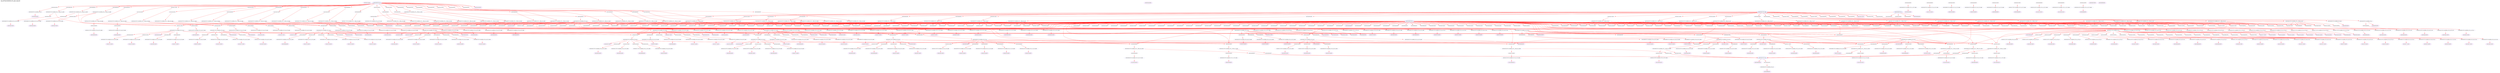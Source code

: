 digraph v3graph {
	graph	[label="obj_dir/Vbarrelshifter8_052_gate_simp.dot",
		 labelloc=t, labeljust=l,
		 //size="7.5,10",
		 rankdir=TB];
	n0	[fontsize=8 label="0x5555565c87a0@TOP", color=purple];
	n1	[fontsize=8 label="0x55555649c050@TOP", color=purple, style=dotted];
	n2	[fontsize=8 label="0x55555649bbf0 TOP->din", color=blue];
	n3	[fontsize=8 label="0x55555649cf50 TOP->barrelshifter8__DOT__din", color=blue, style=dotted];
	n4	[fontsize=8 label="0x55555649c350@TOP", color=purple, style=dotted];
	n5	[fontsize=8 label="0x55555649bcd0 TOP->shamt", color=blue];
	n6	[fontsize=8 label="0x55555649d030 TOP->barrelshifter8__DOT__shamt", color=blue, style=dotted];
	n7	[fontsize=8 label="0x55555649c650@TOP", color=purple, style=dotted];
	n8	[fontsize=8 label="0x55555649bdb0 TOP->lr", color=blue];
	n9	[fontsize=8 label="0x55555649d110 TOP->barrelshifter8__DOT__lr", color=blue, style=dotted];
	n10	[fontsize=8 label="0x55555649c950@TOP", color=purple, style=dotted];
	n11	[fontsize=8 label="0x55555649be90 TOP->al", color=blue];
	n12	[fontsize=8 label="0x55555649d1f0 TOP->barrelshifter8__DOT__al", color=blue, style=dotted];
	n13	[fontsize=8 label="0x55555649cc50@TOP", color=purple, style=dotted];
	n14	[fontsize=8 label="0x55555649bf70 TOP->dout", color=blue];
	n15	[fontsize=8 label="0x55555649d2d0 TOP->barrelshifter8__DOT__dout", color=blue, style=dotted];
	n16	[fontsize=8 label="0x55555649e290@TOP", color=purple, style=dotted];
	n17	[fontsize=8 label="0x55555649e8e0 TOP->barrelshifter8__DOT____Vcellinp__mc__datain1", color=blue, style=dotted];
	n18	[fontsize=8 label="0x55555649e9c0@TOP", color=purple, style=dotted];
	n19	[fontsize=8 label="0x55555649f010 TOP->barrelshifter8__DOT____Vcellinp__m7a__sel0", color=blue, style=dotted];
	n20	[fontsize=8 label="0x55555649f0f0@TOP", color=purple, style=dotted];
	n21	[fontsize=8 label="0x55555649f740 TOP->barrelshifter8__DOT____Vcellinp__m7a__datain3", color=blue, style=dotted];
	n22	[fontsize=8 label="0x55555649f820@TOP", color=purple, style=dotted];
	n23	[fontsize=8 label="0x55555649fe70 TOP->barrelshifter8__DOT____Vcellinp__m7a__datain2", color=blue, style=dotted];
	n24	[fontsize=8 label="0x55555649ff50@TOP", color=purple, style=dotted];
	n25	[fontsize=8 label="0x5555564a05a0 TOP->barrelshifter8__DOT____Vcellinp__m7a__datain0", color=blue, style=dotted];
	n26	[fontsize=8 label="0x5555564a0680@TOP", color=purple, style=dotted];
	n27	[fontsize=8 label="0x5555564a0cd0 TOP->barrelshifter8__DOT____Vcellinp__m6a__sel0", color=blue, style=dotted];
	n28	[fontsize=8 label="0x5555564a0db0@TOP", color=purple, style=dotted];
	n29	[fontsize=8 label="0x5555564a1400 TOP->barrelshifter8__DOT____Vcellinp__m6a__datain3", color=blue, style=dotted];
	n30	[fontsize=8 label="0x5555564a14e0@TOP", color=purple, style=dotted];
	n31	[fontsize=8 label="0x5555564a1b30 TOP->barrelshifter8__DOT____Vcellinp__m6a__datain2", color=blue, style=dotted];
	n32	[fontsize=8 label="0x5555564a1c10@TOP", color=purple, style=dotted];
	n33	[fontsize=8 label="0x5555564a2260 TOP->barrelshifter8__DOT____Vcellinp__m6a__datain1", color=blue, style=dotted];
	n34	[fontsize=8 label="0x5555564a2340@TOP", color=purple, style=dotted];
	n35	[fontsize=8 label="0x5555564a2990 TOP->barrelshifter8__DOT____Vcellinp__m6a__datain0", color=blue, style=dotted];
	n36	[fontsize=8 label="0x5555564a2a70@TOP", color=purple, style=dotted];
	n37	[fontsize=8 label="0x5555564a30c0 TOP->barrelshifter8__DOT____Vcellinp__m5a__sel0", color=blue, style=dotted];
	n38	[fontsize=8 label="0x5555564a31a0@TOP", color=purple, style=dotted];
	n39	[fontsize=8 label="0x5555564a37f0 TOP->barrelshifter8__DOT____Vcellinp__m5a__datain3", color=blue, style=dotted];
	n40	[fontsize=8 label="0x5555564a38d0@TOP", color=purple, style=dotted];
	n41	[fontsize=8 label="0x5555564a3f20 TOP->barrelshifter8__DOT____Vcellinp__m5a__datain2", color=blue, style=dotted];
	n42	[fontsize=8 label="0x5555564a4000@TOP", color=purple, style=dotted];
	n43	[fontsize=8 label="0x5555564a4650 TOP->barrelshifter8__DOT____Vcellinp__m5a__datain1", color=blue, style=dotted];
	n44	[fontsize=8 label="0x5555564a4730@TOP", color=purple, style=dotted];
	n45	[fontsize=8 label="0x5555564a4d80 TOP->barrelshifter8__DOT____Vcellinp__m5a__datain0", color=blue, style=dotted];
	n46	[fontsize=8 label="0x5555564a4e60@TOP", color=purple, style=dotted];
	n47	[fontsize=8 label="0x5555564a54b0 TOP->barrelshifter8__DOT____Vcellinp__m4a__sel0", color=blue, style=dotted];
	n48	[fontsize=8 label="0x5555564a5590@TOP", color=purple, style=dotted];
	n49	[fontsize=8 label="0x5555564a5be0 TOP->barrelshifter8__DOT____Vcellinp__m4a__datain3", color=blue, style=dotted];
	n50	[fontsize=8 label="0x5555564a5cc0@TOP", color=purple, style=dotted];
	n51	[fontsize=8 label="0x5555564a6310 TOP->barrelshifter8__DOT____Vcellinp__m4a__datain2", color=blue, style=dotted];
	n52	[fontsize=8 label="0x5555564a63f0@TOP", color=purple, style=dotted];
	n53	[fontsize=8 label="0x5555564a6a40 TOP->barrelshifter8__DOT____Vcellinp__m4a__datain1", color=blue, style=dotted];
	n54	[fontsize=8 label="0x5555564a6b20@TOP", color=purple, style=dotted];
	n55	[fontsize=8 label="0x5555564a7170 TOP->barrelshifter8__DOT____Vcellinp__m4a__datain0", color=blue, style=dotted];
	n56	[fontsize=8 label="0x5555564a7250@TOP", color=purple, style=dotted];
	n57	[fontsize=8 label="0x5555564a78a0 TOP->barrelshifter8__DOT____Vcellinp__m3a__sel0", color=blue, style=dotted];
	n58	[fontsize=8 label="0x5555564a7980@TOP", color=purple, style=dotted];
	n59	[fontsize=8 label="0x5555564a7fd0 TOP->barrelshifter8__DOT____Vcellinp__m3a__datain3", color=blue, style=dotted];
	n60	[fontsize=8 label="0x5555564a80b0@TOP", color=purple, style=dotted];
	n61	[fontsize=8 label="0x5555564a8700 TOP->barrelshifter8__DOT____Vcellinp__m3a__datain2", color=blue, style=dotted];
	n62	[fontsize=8 label="0x5555564a87e0@TOP", color=purple, style=dotted];
	n63	[fontsize=8 label="0x5555564a8e30 TOP->barrelshifter8__DOT____Vcellinp__m3a__datain1", color=blue, style=dotted];
	n64	[fontsize=8 label="0x5555564a8f10@TOP", color=purple, style=dotted];
	n65	[fontsize=8 label="0x5555564a9560 TOP->barrelshifter8__DOT____Vcellinp__m3a__datain0", color=blue, style=dotted];
	n66	[fontsize=8 label="0x5555564a9640@TOP", color=purple, style=dotted];
	n67	[fontsize=8 label="0x5555564a9c90 TOP->barrelshifter8__DOT____Vcellinp__m2a__sel0", color=blue, style=dotted];
	n68	[fontsize=8 label="0x5555564a9d70@TOP", color=purple, style=dotted];
	n69	[fontsize=8 label="0x5555564aa3c0 TOP->barrelshifter8__DOT____Vcellinp__m2a__datain3", color=blue, style=dotted];
	n70	[fontsize=8 label="0x5555564aa4a0@TOP", color=purple, style=dotted];
	n71	[fontsize=8 label="0x5555564aaaf0 TOP->barrelshifter8__DOT____Vcellinp__m2a__datain2", color=blue, style=dotted];
	n72	[fontsize=8 label="0x5555564aabd0@TOP", color=purple, style=dotted];
	n73	[fontsize=8 label="0x5555564ab220 TOP->barrelshifter8__DOT____Vcellinp__m2a__datain1", color=blue, style=dotted];
	n74	[fontsize=8 label="0x5555564ab300@TOP", color=purple, style=dotted];
	n75	[fontsize=8 label="0x5555564ab950 TOP->barrelshifter8__DOT____Vcellinp__m2a__datain0", color=blue, style=dotted];
	n76	[fontsize=8 label="0x5555564aba30@TOP", color=purple, style=dotted];
	n77	[fontsize=8 label="0x5555564ac080 TOP->barrelshifter8__DOT____Vcellinp__m1a__sel0", color=blue, style=dotted];
	n78	[fontsize=8 label="0x5555564ac160@TOP", color=purple, style=dotted];
	n79	[fontsize=8 label="0x5555564ac7b0 TOP->barrelshifter8__DOT____Vcellinp__m1a__datain3", color=blue, style=dotted];
	n80	[fontsize=8 label="0x5555564ac890@TOP", color=purple, style=dotted];
	n81	[fontsize=8 label="0x5555564acee0 TOP->barrelshifter8__DOT____Vcellinp__m1a__datain2", color=blue, style=dotted];
	n82	[fontsize=8 label="0x5555564acfc0@TOP", color=purple, style=dotted];
	n83	[fontsize=8 label="0x5555564ad610 TOP->barrelshifter8__DOT____Vcellinp__m1a__datain1", color=blue, style=dotted];
	n84	[fontsize=8 label="0x5555564ad6f0@TOP", color=purple, style=dotted];
	n85	[fontsize=8 label="0x5555564add40 TOP->barrelshifter8__DOT____Vcellinp__m1a__datain0", color=blue, style=dotted];
	n86	[fontsize=8 label="0x5555564ade20@TOP", color=purple, style=dotted];
	n87	[fontsize=8 label="0x5555564ae470 TOP->barrelshifter8__DOT____Vcellinp__m0a__sel0", color=blue, style=dotted];
	n88	[fontsize=8 label="0x5555564ae550@TOP", color=purple, style=dotted];
	n89	[fontsize=8 label="0x5555564aeba0 TOP->barrelshifter8__DOT____Vcellinp__m0a__datain2", color=blue, style=dotted];
	n90	[fontsize=8 label="0x5555564aec80@TOP", color=purple, style=dotted];
	n91	[fontsize=8 label="0x5555564af2d0 TOP->barrelshifter8__DOT____Vcellinp__m0a__datain1", color=blue, style=dotted];
	n92	[fontsize=8 label="0x5555564af3b0@TOP", color=purple, style=dotted];
	n93	[fontsize=8 label="0x5555564afa00 TOP->barrelshifter8__DOT____Vcellinp__m0a__datain0", color=blue, style=dotted];
	n94	[fontsize=8 label="0x5555564afae0@TOP", color=purple, style=dotted];
	n95	[fontsize=8 label="0x5555564b0130 TOP->barrelshifter8__DOT____Vcellinp__m7b__sel0", color=blue, style=dotted];
	n96	[fontsize=8 label="0x5555564b0210@TOP", color=purple, style=dotted];
	n97	[fontsize=8 label="0x5555564b0860 TOP->barrelshifter8__DOT____Vcellinp__m6b__sel0", color=blue, style=dotted];
	n98	[fontsize=8 label="0x5555564b0940@TOP", color=purple, style=dotted];
	n99	[fontsize=8 label="0x5555564b0f90 TOP->barrelshifter8__DOT____Vcellinp__m5b__sel0", color=blue, style=dotted];
	n100	[fontsize=8 label="0x5555564b1070@TOP", color=purple, style=dotted];
	n101	[fontsize=8 label="0x5555564b16c0 TOP->barrelshifter8__DOT____Vcellinp__m4b__sel0", color=blue, style=dotted];
	n102	[fontsize=8 label="0x5555564b17a0@TOP", color=purple, style=dotted];
	n103	[fontsize=8 label="0x5555564b1df0 TOP->barrelshifter8__DOT____Vcellinp__m3b__sel0", color=blue, style=dotted];
	n104	[fontsize=8 label="0x5555564b1ed0@TOP", color=purple, style=dotted];
	n105	[fontsize=8 label="0x5555564b2520 TOP->barrelshifter8__DOT____Vcellinp__m2b__sel0", color=blue, style=dotted];
	n106	[fontsize=8 label="0x5555564b2600@TOP", color=purple, style=dotted];
	n107	[fontsize=8 label="0x5555564b2c50 TOP->barrelshifter8__DOT____Vcellinp__m1b__sel0", color=blue, style=dotted];
	n108	[fontsize=8 label="0x5555564b2d30@TOP", color=purple, style=dotted];
	n109	[fontsize=8 label="0x5555564b3380 TOP->barrelshifter8__DOT____Vcellinp__m0b__sel0", color=blue, style=dotted];
	n110	[fontsize=8 label="0x5555564b3460@TOP", color=purple, style=dotted];
	n111	[fontsize=8 label="0x5555564b3ab0 TOP->barrelshifter8__DOT____Vcellinp__m7c__sel0", color=blue, style=dotted];
	n112	[fontsize=8 label="0x5555564b3b90@TOP", color=purple, style=dotted];
	n113	[fontsize=8 label="0x5555564b41e0 TOP->barrelshifter8__DOT____Vcellout__m7c__dataout", color=blue, style=dotted];
	n114	[fontsize=8 label="0x5555564b42c0@TOP", color=purple, style=dotted];
	n115	[fontsize=8 label="0x5555564b4910 TOP->barrelshifter8__DOT____Vcellinp__m6c__sel0", color=blue, style=dotted];
	n116	[fontsize=8 label="0x5555564b49f0@TOP", color=purple, style=dotted];
	n117	[fontsize=8 label="0x5555564b5040 TOP->barrelshifter8__DOT____Vcellout__m6c__dataout", color=blue, style=dotted];
	n118	[fontsize=8 label="0x5555564b5120@TOP", color=purple, style=dotted];
	n119	[fontsize=8 label="0x5555564b5770 TOP->barrelshifter8__DOT____Vcellinp__m5c__sel0", color=blue, style=dotted];
	n120	[fontsize=8 label="0x5555564b5850@TOP", color=purple, style=dotted];
	n121	[fontsize=8 label="0x5555564b5ea0 TOP->barrelshifter8__DOT____Vcellout__m5c__dataout", color=blue, style=dotted];
	n122	[fontsize=8 label="0x5555564b5f80@TOP", color=purple, style=dotted];
	n123	[fontsize=8 label="0x5555564b65d0 TOP->barrelshifter8__DOT____Vcellinp__m4c__sel0", color=blue, style=dotted];
	n124	[fontsize=8 label="0x5555564b66b0@TOP", color=purple, style=dotted];
	n125	[fontsize=8 label="0x5555564b6d00 TOP->barrelshifter8__DOT____Vcellout__m4c__dataout", color=blue, style=dotted];
	n126	[fontsize=8 label="0x5555564b6de0@TOP", color=purple, style=dotted];
	n127	[fontsize=8 label="0x5555564b7430 TOP->barrelshifter8__DOT____Vcellinp__m3c__sel0", color=blue, style=dotted];
	n128	[fontsize=8 label="0x5555564b7510@TOP", color=purple, style=dotted];
	n129	[fontsize=8 label="0x5555564b7b60 TOP->barrelshifter8__DOT____Vcellout__m3c__dataout", color=blue, style=dotted];
	n130	[fontsize=8 label="0x5555564b7c40@TOP", color=purple, style=dotted];
	n131	[fontsize=8 label="0x5555564b8290 TOP->barrelshifter8__DOT____Vcellinp__m2c__sel0", color=blue, style=dotted];
	n132	[fontsize=8 label="0x5555564b8370@TOP", color=purple, style=dotted];
	n133	[fontsize=8 label="0x5555564b89c0 TOP->barrelshifter8__DOT____Vcellout__m2c__dataout", color=blue, style=dotted];
	n134	[fontsize=8 label="0x5555564b8aa0@TOP", color=purple, style=dotted];
	n135	[fontsize=8 label="0x5555564b90f0 TOP->barrelshifter8__DOT____Vcellinp__m1c__sel0", color=blue, style=dotted];
	n136	[fontsize=8 label="0x5555564b91d0@TOP", color=purple, style=dotted];
	n137	[fontsize=8 label="0x5555564b9820 TOP->barrelshifter8__DOT____Vcellout__m1c__dataout", color=blue, style=dotted];
	n138	[fontsize=8 label="0x5555564b9900@TOP", color=purple, style=dotted];
	n139	[fontsize=8 label="0x5555564b9f50 TOP->barrelshifter8__DOT____Vcellinp__m0c__sel0", color=blue, style=dotted];
	n140	[fontsize=8 label="0x5555564ba030@TOP", color=purple, style=dotted];
	n141	[fontsize=8 label="0x5555564ba680 TOP->barrelshifter8__DOT____Vcellout__m0c__dataout", color=blue, style=dotted];
	n142	[fontsize=8 label="0x5555564ba760@TOP", color=purple, style=dotted];
	n143	[fontsize=8 label="0x5555564bb140 TOP->barrelshifter8__DOT__mc__DOT__datain1", color=blue, style=dotted];
	n144	[fontsize=8 label="0x5555564baa60@TOP", color=purple, style=dotted];
	n145	[fontsize=8 label="0x5555564bb220 TOP->barrelshifter8__DOT__mc__DOT__sel", color=blue, style=dotted];
	n146	[fontsize=8 label="0x5555564bad60@TOP", color=purple, style=dotted];
	n147	[fontsize=8 label="0x55555649d3b0 TOP->barrelshifter8__DOT__mc_out", color=blue, style=dotted];
	n148	[fontsize=8 label="0x5555564bb300 TOP->barrelshifter8__DOT__mc__DOT__dataout", color=blue, style=dotted];
	n149	[fontsize=8 label="0x5555565cb230@TOP", color=purple, style=dotted];
	n150	[fontsize=8 label="0x5555565cb0b0@TOP", color=purple, style=dotted];
	n151	[fontsize=8 label="0x5555565caf30@TOP", color=purple, style=dotted];
	n152	[fontsize=8 label="0x5555564bc410@TOP", color=purple, style=dotted];
	n153	[fontsize=8 label="0x5555564bd910 TOP->barrelshifter8__DOT__m7a__DOT__datain0", color=blue, style=dotted];
	n154	[fontsize=8 label="0x5555564bc710@TOP", color=purple, style=dotted];
	n155	[fontsize=8 label="0x5555564bd9f0 TOP->barrelshifter8__DOT__m7a__DOT__datain1", color=blue, style=dotted];
	n156	[fontsize=8 label="0x5555564bca10@TOP", color=purple, style=dotted];
	n157	[fontsize=8 label="0x5555564bdad0 TOP->barrelshifter8__DOT__m7a__DOT__datain2", color=blue, style=dotted];
	n158	[fontsize=8 label="0x5555564bcd10@TOP", color=purple, style=dotted];
	n159	[fontsize=8 label="0x5555564bdbb0 TOP->barrelshifter8__DOT__m7a__DOT__datain3", color=blue, style=dotted];
	n160	[fontsize=8 label="0x5555564bd010@TOP", color=purple, style=dotted];
	n161	[fontsize=8 label="0x5555564bdc90 TOP->barrelshifter8__DOT__m7a__DOT__sel0", color=blue, style=dotted];
	n162	[fontsize=8 label="0x5555564bd310@TOP", color=purple, style=dotted];
	n163	[fontsize=8 label="0x5555564bdd70 TOP->barrelshifter8__DOT__m7a__DOT__sel1", color=blue, style=dotted];
	n164	[fontsize=8 label="0x5555564bd610@TOP", color=purple, style=dotted];
	n165	[fontsize=8 label="0x55555649d490 TOP->barrelshifter8__DOT__m7a_out", color=blue, style=dotted];
	n166	[fontsize=8 label="0x5555564bde50 TOP->barrelshifter8__DOT__m7a__DOT__dataout", color=blue, style=dotted];
	n167	[fontsize=8 label="0x5555565cd210@TOP", color=purple, style=dotted];
	n168	[fontsize=8 label="0x5555565cd090@TOP", color=purple, style=dotted];
	n169	[fontsize=8 label="0x5555565ccf10@TOP", color=purple, style=dotted];
	n170	[fontsize=8 label="0x5555565ccd90@TOP", color=purple, style=dotted];
	n171	[fontsize=8 label="0x5555565ccc10@TOP", color=purple, style=dotted];
	n172	[fontsize=8 label="0x5555565cca90@TOP", color=purple, style=dotted];
	n173	[fontsize=8 label="0x5555565cc910@TOP", color=purple, style=dotted];
	n174	[fontsize=8 label="0x5555564c0480@TOP", color=purple, style=dotted];
	n175	[fontsize=8 label="0x5555564c1980 TOP->barrelshifter8__DOT__m6a__DOT__datain0", color=blue, style=dotted];
	n176	[fontsize=8 label="0x5555564c0780@TOP", color=purple, style=dotted];
	n177	[fontsize=8 label="0x5555564c1a60 TOP->barrelshifter8__DOT__m6a__DOT__datain1", color=blue, style=dotted];
	n178	[fontsize=8 label="0x5555564c0a80@TOP", color=purple, style=dotted];
	n179	[fontsize=8 label="0x5555564c1b40 TOP->barrelshifter8__DOT__m6a__DOT__datain2", color=blue, style=dotted];
	n180	[fontsize=8 label="0x5555564c0d80@TOP", color=purple, style=dotted];
	n181	[fontsize=8 label="0x5555564c1c20 TOP->barrelshifter8__DOT__m6a__DOT__datain3", color=blue, style=dotted];
	n182	[fontsize=8 label="0x5555564c1080@TOP", color=purple, style=dotted];
	n183	[fontsize=8 label="0x5555564c1d00 TOP->barrelshifter8__DOT__m6a__DOT__sel0", color=blue, style=dotted];
	n184	[fontsize=8 label="0x5555564c1380@TOP", color=purple, style=dotted];
	n185	[fontsize=8 label="0x5555564c1de0 TOP->barrelshifter8__DOT__m6a__DOT__sel1", color=blue, style=dotted];
	n186	[fontsize=8 label="0x5555564c1680@TOP", color=purple, style=dotted];
	n187	[fontsize=8 label="0x55555649d570 TOP->barrelshifter8__DOT__m6a_out", color=blue, style=dotted];
	n188	[fontsize=8 label="0x5555564c1ec0 TOP->barrelshifter8__DOT__m6a__DOT__dataout", color=blue, style=dotted];
	n189	[fontsize=8 label="0x5555565d30c0@TOP", color=purple, style=dotted];
	n190	[fontsize=8 label="0x5555565d2f40@TOP", color=purple, style=dotted];
	n191	[fontsize=8 label="0x5555565d2dc0@TOP", color=purple, style=dotted];
	n192	[fontsize=8 label="0x5555565d2c40@TOP", color=purple, style=dotted];
	n193	[fontsize=8 label="0x5555565d2ac0@TOP", color=purple, style=dotted];
	n194	[fontsize=8 label="0x5555565d2940@TOP", color=purple, style=dotted];
	n195	[fontsize=8 label="0x5555565d27c0@TOP", color=purple, style=dotted];
	n196	[fontsize=8 label="0x5555564c44f0@TOP", color=purple, style=dotted];
	n197	[fontsize=8 label="0x5555564c59f0 TOP->barrelshifter8__DOT__m5a__DOT__datain0", color=blue, style=dotted];
	n198	[fontsize=8 label="0x5555564c47f0@TOP", color=purple, style=dotted];
	n199	[fontsize=8 label="0x5555564c5ad0 TOP->barrelshifter8__DOT__m5a__DOT__datain1", color=blue, style=dotted];
	n200	[fontsize=8 label="0x5555564c4af0@TOP", color=purple, style=dotted];
	n201	[fontsize=8 label="0x5555564c5bb0 TOP->barrelshifter8__DOT__m5a__DOT__datain2", color=blue, style=dotted];
	n202	[fontsize=8 label="0x5555564c4df0@TOP", color=purple, style=dotted];
	n203	[fontsize=8 label="0x5555564c5c90 TOP->barrelshifter8__DOT__m5a__DOT__datain3", color=blue, style=dotted];
	n204	[fontsize=8 label="0x5555564c50f0@TOP", color=purple, style=dotted];
	n205	[fontsize=8 label="0x5555564c5d70 TOP->barrelshifter8__DOT__m5a__DOT__sel0", color=blue, style=dotted];
	n206	[fontsize=8 label="0x5555564c53f0@TOP", color=purple, style=dotted];
	n207	[fontsize=8 label="0x5555564c5e50 TOP->barrelshifter8__DOT__m5a__DOT__sel1", color=blue, style=dotted];
	n208	[fontsize=8 label="0x5555564c56f0@TOP", color=purple, style=dotted];
	n209	[fontsize=8 label="0x55555649d650 TOP->barrelshifter8__DOT__m5a_out", color=blue, style=dotted];
	n210	[fontsize=8 label="0x5555564c5f30 TOP->barrelshifter8__DOT__m5a__DOT__dataout", color=blue, style=dotted];
	n211	[fontsize=8 label="0x5555565d8f70@TOP", color=purple, style=dotted];
	n212	[fontsize=8 label="0x5555565d8df0@TOP", color=purple, style=dotted];
	n213	[fontsize=8 label="0x5555565d8c70@TOP", color=purple, style=dotted];
	n214	[fontsize=8 label="0x5555565d8af0@TOP", color=purple, style=dotted];
	n215	[fontsize=8 label="0x5555565d8970@TOP", color=purple, style=dotted];
	n216	[fontsize=8 label="0x5555565d87f0@TOP", color=purple, style=dotted];
	n217	[fontsize=8 label="0x5555565d8670@TOP", color=purple, style=dotted];
	n218	[fontsize=8 label="0x5555564c8560@TOP", color=purple, style=dotted];
	n219	[fontsize=8 label="0x5555564c9a60 TOP->barrelshifter8__DOT__m4a__DOT__datain0", color=blue, style=dotted];
	n220	[fontsize=8 label="0x5555564c8860@TOP", color=purple, style=dotted];
	n221	[fontsize=8 label="0x5555564c9b40 TOP->barrelshifter8__DOT__m4a__DOT__datain1", color=blue, style=dotted];
	n222	[fontsize=8 label="0x5555564c8b60@TOP", color=purple, style=dotted];
	n223	[fontsize=8 label="0x5555564c9c20 TOP->barrelshifter8__DOT__m4a__DOT__datain2", color=blue, style=dotted];
	n224	[fontsize=8 label="0x5555564c8e60@TOP", color=purple, style=dotted];
	n225	[fontsize=8 label="0x5555564c9d00 TOP->barrelshifter8__DOT__m4a__DOT__datain3", color=blue, style=dotted];
	n226	[fontsize=8 label="0x5555564c9160@TOP", color=purple, style=dotted];
	n227	[fontsize=8 label="0x5555564c9de0 TOP->barrelshifter8__DOT__m4a__DOT__sel0", color=blue, style=dotted];
	n228	[fontsize=8 label="0x5555564c9460@TOP", color=purple, style=dotted];
	n229	[fontsize=8 label="0x5555564c9ec0 TOP->barrelshifter8__DOT__m4a__DOT__sel1", color=blue, style=dotted];
	n230	[fontsize=8 label="0x5555564c9760@TOP", color=purple, style=dotted];
	n231	[fontsize=8 label="0x55555649d730 TOP->barrelshifter8__DOT__m4a_out", color=blue, style=dotted];
	n232	[fontsize=8 label="0x5555564c9fa0 TOP->barrelshifter8__DOT__m4a__DOT__dataout", color=blue, style=dotted];
	n233	[fontsize=8 label="0x5555565dee20@TOP", color=purple, style=dotted];
	n234	[fontsize=8 label="0x5555565deca0@TOP", color=purple, style=dotted];
	n235	[fontsize=8 label="0x5555565deb20@TOP", color=purple, style=dotted];
	n236	[fontsize=8 label="0x5555565de9a0@TOP", color=purple, style=dotted];
	n237	[fontsize=8 label="0x5555565de820@TOP", color=purple, style=dotted];
	n238	[fontsize=8 label="0x5555565de6a0@TOP", color=purple, style=dotted];
	n239	[fontsize=8 label="0x5555565de520@TOP", color=purple, style=dotted];
	n240	[fontsize=8 label="0x5555564cc5d0@TOP", color=purple, style=dotted];
	n241	[fontsize=8 label="0x5555564cdad0 TOP->barrelshifter8__DOT__m3a__DOT__datain0", color=blue, style=dotted];
	n242	[fontsize=8 label="0x5555564cc8d0@TOP", color=purple, style=dotted];
	n243	[fontsize=8 label="0x5555564cdbb0 TOP->barrelshifter8__DOT__m3a__DOT__datain1", color=blue, style=dotted];
	n244	[fontsize=8 label="0x5555564ccbd0@TOP", color=purple, style=dotted];
	n245	[fontsize=8 label="0x5555564cdc90 TOP->barrelshifter8__DOT__m3a__DOT__datain2", color=blue, style=dotted];
	n246	[fontsize=8 label="0x5555564cced0@TOP", color=purple, style=dotted];
	n247	[fontsize=8 label="0x5555564cdd70 TOP->barrelshifter8__DOT__m3a__DOT__datain3", color=blue, style=dotted];
	n248	[fontsize=8 label="0x5555564cd1d0@TOP", color=purple, style=dotted];
	n249	[fontsize=8 label="0x5555564cde50 TOP->barrelshifter8__DOT__m3a__DOT__sel0", color=blue, style=dotted];
	n250	[fontsize=8 label="0x5555564cd4d0@TOP", color=purple, style=dotted];
	n251	[fontsize=8 label="0x5555564cdf30 TOP->barrelshifter8__DOT__m3a__DOT__sel1", color=blue, style=dotted];
	n252	[fontsize=8 label="0x5555564cd7d0@TOP", color=purple, style=dotted];
	n253	[fontsize=8 label="0x55555649d810 TOP->barrelshifter8__DOT__m3a_out", color=blue, style=dotted];
	n254	[fontsize=8 label="0x5555564ce010 TOP->barrelshifter8__DOT__m3a__DOT__dataout", color=blue, style=dotted];
	n255	[fontsize=8 label="0x5555565e4cd0@TOP", color=purple, style=dotted];
	n256	[fontsize=8 label="0x5555565e4b50@TOP", color=purple, style=dotted];
	n257	[fontsize=8 label="0x5555565e49d0@TOP", color=purple, style=dotted];
	n258	[fontsize=8 label="0x5555565e4850@TOP", color=purple, style=dotted];
	n259	[fontsize=8 label="0x5555565e46d0@TOP", color=purple, style=dotted];
	n260	[fontsize=8 label="0x5555565e4550@TOP", color=purple, style=dotted];
	n261	[fontsize=8 label="0x5555565e43d0@TOP", color=purple, style=dotted];
	n262	[fontsize=8 label="0x5555564d0640@TOP", color=purple, style=dotted];
	n263	[fontsize=8 label="0x5555564d1b40 TOP->barrelshifter8__DOT__m2a__DOT__datain0", color=blue, style=dotted];
	n264	[fontsize=8 label="0x5555564d0940@TOP", color=purple, style=dotted];
	n265	[fontsize=8 label="0x5555564d1c20 TOP->barrelshifter8__DOT__m2a__DOT__datain1", color=blue, style=dotted];
	n266	[fontsize=8 label="0x5555564d0c40@TOP", color=purple, style=dotted];
	n267	[fontsize=8 label="0x5555564d1d00 TOP->barrelshifter8__DOT__m2a__DOT__datain2", color=blue, style=dotted];
	n268	[fontsize=8 label="0x5555564d0f40@TOP", color=purple, style=dotted];
	n269	[fontsize=8 label="0x5555564d1de0 TOP->barrelshifter8__DOT__m2a__DOT__datain3", color=blue, style=dotted];
	n270	[fontsize=8 label="0x5555564d1240@TOP", color=purple, style=dotted];
	n271	[fontsize=8 label="0x5555564d1ec0 TOP->barrelshifter8__DOT__m2a__DOT__sel0", color=blue, style=dotted];
	n272	[fontsize=8 label="0x5555564d1540@TOP", color=purple, style=dotted];
	n273	[fontsize=8 label="0x5555564d1fa0 TOP->barrelshifter8__DOT__m2a__DOT__sel1", color=blue, style=dotted];
	n274	[fontsize=8 label="0x5555564d1840@TOP", color=purple, style=dotted];
	n275	[fontsize=8 label="0x55555649d8f0 TOP->barrelshifter8__DOT__m2a_out", color=blue, style=dotted];
	n276	[fontsize=8 label="0x5555564d2080 TOP->barrelshifter8__DOT__m2a__DOT__dataout", color=blue, style=dotted];
	n277	[fontsize=8 label="0x5555565eab80@TOP", color=purple, style=dotted];
	n278	[fontsize=8 label="0x5555565eaa00@TOP", color=purple, style=dotted];
	n279	[fontsize=8 label="0x5555565ea880@TOP", color=purple, style=dotted];
	n280	[fontsize=8 label="0x5555565ea700@TOP", color=purple, style=dotted];
	n281	[fontsize=8 label="0x5555565ea580@TOP", color=purple, style=dotted];
	n282	[fontsize=8 label="0x5555565ea400@TOP", color=purple, style=dotted];
	n283	[fontsize=8 label="0x5555565ea280@TOP", color=purple, style=dotted];
	n284	[fontsize=8 label="0x5555564d46b0@TOP", color=purple, style=dotted];
	n285	[fontsize=8 label="0x5555564d5bb0 TOP->barrelshifter8__DOT__m1a__DOT__datain0", color=blue, style=dotted];
	n286	[fontsize=8 label="0x5555564d49b0@TOP", color=purple, style=dotted];
	n287	[fontsize=8 label="0x5555564d5c90 TOP->barrelshifter8__DOT__m1a__DOT__datain1", color=blue, style=dotted];
	n288	[fontsize=8 label="0x5555564d4cb0@TOP", color=purple, style=dotted];
	n289	[fontsize=8 label="0x5555564d5db0 TOP->barrelshifter8__DOT__m1a__DOT__datain2", color=blue, style=dotted];
	n290	[fontsize=8 label="0x5555564d4fb0@TOP", color=purple, style=dotted];
	n291	[fontsize=8 label="0x5555564d5ed0 TOP->barrelshifter8__DOT__m1a__DOT__datain3", color=blue, style=dotted];
	n292	[fontsize=8 label="0x5555564d52b0@TOP", color=purple, style=dotted];
	n293	[fontsize=8 label="0x5555564d5ff0 TOP->barrelshifter8__DOT__m1a__DOT__sel0", color=blue, style=dotted];
	n294	[fontsize=8 label="0x5555564d55b0@TOP", color=purple, style=dotted];
	n295	[fontsize=8 label="0x5555564d6110 TOP->barrelshifter8__DOT__m1a__DOT__sel1", color=blue, style=dotted];
	n296	[fontsize=8 label="0x5555564d58b0@TOP", color=purple, style=dotted];
	n297	[fontsize=8 label="0x55555649d9d0 TOP->barrelshifter8__DOT__m1a_out", color=blue, style=dotted];
	n298	[fontsize=8 label="0x5555564d6230 TOP->barrelshifter8__DOT__m1a__DOT__dataout", color=blue, style=dotted];
	n299	[fontsize=8 label="0x5555565f0a30@TOP", color=purple, style=dotted];
	n300	[fontsize=8 label="0x5555565f08b0@TOP", color=purple, style=dotted];
	n301	[fontsize=8 label="0x5555565f0730@TOP", color=purple, style=dotted];
	n302	[fontsize=8 label="0x5555565f05b0@TOP", color=purple, style=dotted];
	n303	[fontsize=8 label="0x5555565f0430@TOP", color=purple, style=dotted];
	n304	[fontsize=8 label="0x5555565f02b0@TOP", color=purple, style=dotted];
	n305	[fontsize=8 label="0x5555565f0130@TOP", color=purple, style=dotted];
	n306	[fontsize=8 label="0x5555564d8df0@TOP", color=purple, style=dotted];
	n307	[fontsize=8 label="0x5555564da420 TOP->barrelshifter8__DOT__m0a__DOT__datain0", color=blue, style=dotted];
	n308	[fontsize=8 label="0x5555564d91b0@TOP", color=purple, style=dotted];
	n309	[fontsize=8 label="0x5555564da5b0 TOP->barrelshifter8__DOT__m0a__DOT__datain1", color=blue, style=dotted];
	n310	[fontsize=8 label="0x5555564d9570@TOP", color=purple, style=dotted];
	n311	[fontsize=8 label="0x5555564da6d0 TOP->barrelshifter8__DOT__m0a__DOT__datain2", color=blue, style=dotted];
	n312	[fontsize=8 label="0x5555564d9930@TOP", color=purple, style=dotted];
	n313	[fontsize=8 label="0x5555564da910 TOP->barrelshifter8__DOT__m0a__DOT__sel0", color=blue, style=dotted];
	n314	[fontsize=8 label="0x5555564d9cf0@TOP", color=purple, style=dotted];
	n315	[fontsize=8 label="0x5555564daa30 TOP->barrelshifter8__DOT__m0a__DOT__sel1", color=blue, style=dotted];
	n316	[fontsize=8 label="0x5555564da070@TOP", color=purple, style=dotted];
	n317	[fontsize=8 label="0x55555649dab0 TOP->barrelshifter8__DOT__m0a_out", color=blue, style=dotted];
	n318	[fontsize=8 label="0x5555564dab50 TOP->barrelshifter8__DOT__m0a__DOT__dataout", color=blue, style=dotted];
	n319	[fontsize=8 label="0x5555565f68e0@TOP", color=purple, style=dotted];
	n320	[fontsize=8 label="0x5555565f6760@TOP", color=purple, style=dotted];
	n321	[fontsize=8 label="0x5555565f65e0@TOP", color=purple, style=dotted];
	n322	[fontsize=8 label="0x5555565f6460@TOP", color=purple, style=dotted];
	n323	[fontsize=8 label="0x5555565f62e0@TOP", color=purple, style=dotted];
	n324	[fontsize=8 label="0x5555565f6160@TOP", color=purple, style=dotted];
	n325	[fontsize=8 label="0x5555565f5fe0@TOP", color=purple, style=dotted];
	n326	[fontsize=8 label="0x5555564dd6b0@TOP", color=purple, style=dotted];
	n327	[fontsize=8 label="0x5555564df060 TOP->barrelshifter8__DOT__m7b__DOT__datain0", color=blue, style=dotted];
	n328	[fontsize=8 label="0x5555564dda60@TOP", color=purple, style=dotted];
	n329	[fontsize=8 label="0x5555564df1f0 TOP->barrelshifter8__DOT__m7b__DOT__datain1", color=blue, style=dotted];
	n330	[fontsize=8 label="0x5555564dde10@TOP", color=purple, style=dotted];
	n331	[fontsize=8 label="0x5555564df310 TOP->barrelshifter8__DOT__m7b__DOT__datain2", color=blue, style=dotted];
	n332	[fontsize=8 label="0x5555564de1c0@TOP", color=purple, style=dotted];
	n333	[fontsize=8 label="0x5555564df430 TOP->barrelshifter8__DOT__m7b__DOT__datain3", color=blue, style=dotted];
	n334	[fontsize=8 label="0x5555564de570@TOP", color=purple, style=dotted];
	n335	[fontsize=8 label="0x5555564df550 TOP->barrelshifter8__DOT__m7b__DOT__sel0", color=blue, style=dotted];
	n336	[fontsize=8 label="0x5555564de930@TOP", color=purple, style=dotted];
	n337	[fontsize=8 label="0x5555564df670 TOP->barrelshifter8__DOT__m7b__DOT__sel1", color=blue, style=dotted];
	n338	[fontsize=8 label="0x5555564decb0@TOP", color=purple, style=dotted];
	n339	[fontsize=8 label="0x55555649db90 TOP->barrelshifter8__DOT__m7b_out", color=blue, style=dotted];
	n340	[fontsize=8 label="0x5555564df790 TOP->barrelshifter8__DOT__m7b__DOT__dataout", color=blue, style=dotted];
	n341	[fontsize=8 label="0x5555565fc7b0@TOP", color=purple, style=dotted];
	n342	[fontsize=8 label="0x5555565fc630@TOP", color=purple, style=dotted];
	n343	[fontsize=8 label="0x5555565fc4b0@TOP", color=purple, style=dotted];
	n344	[fontsize=8 label="0x5555565fc330@TOP", color=purple, style=dotted];
	n345	[fontsize=8 label="0x5555565fc1b0@TOP", color=purple, style=dotted];
	n346	[fontsize=8 label="0x5555565fc030@TOP", color=purple, style=dotted];
	n347	[fontsize=8 label="0x5555565fbeb0@TOP", color=purple, style=dotted];
	n348	[fontsize=8 label="0x5555564e2310@TOP", color=purple, style=dotted];
	n349	[fontsize=8 label="0x5555564e3cc0 TOP->barrelshifter8__DOT__m6b__DOT__datain0", color=blue, style=dotted];
	n350	[fontsize=8 label="0x5555564e26c0@TOP", color=purple, style=dotted];
	n351	[fontsize=8 label="0x5555564e3e50 TOP->barrelshifter8__DOT__m6b__DOT__datain1", color=blue, style=dotted];
	n352	[fontsize=8 label="0x5555564e2a70@TOP", color=purple, style=dotted];
	n353	[fontsize=8 label="0x5555564e3f70 TOP->barrelshifter8__DOT__m6b__DOT__datain2", color=blue, style=dotted];
	n354	[fontsize=8 label="0x5555564e2e20@TOP", color=purple, style=dotted];
	n355	[fontsize=8 label="0x5555564e4090 TOP->barrelshifter8__DOT__m6b__DOT__datain3", color=blue, style=dotted];
	n356	[fontsize=8 label="0x5555564e31d0@TOP", color=purple, style=dotted];
	n357	[fontsize=8 label="0x5555564e41b0 TOP->barrelshifter8__DOT__m6b__DOT__sel0", color=blue, style=dotted];
	n358	[fontsize=8 label="0x5555564e3590@TOP", color=purple, style=dotted];
	n359	[fontsize=8 label="0x5555564e42d0 TOP->barrelshifter8__DOT__m6b__DOT__sel1", color=blue, style=dotted];
	n360	[fontsize=8 label="0x5555564e3910@TOP", color=purple, style=dotted];
	n361	[fontsize=8 label="0x55555649dc70 TOP->barrelshifter8__DOT__m6b_out", color=blue, style=dotted];
	n362	[fontsize=8 label="0x5555564e43f0 TOP->barrelshifter8__DOT__m6b__DOT__dataout", color=blue, style=dotted];
	n363	[fontsize=8 label="0x555556602660@TOP", color=purple, style=dotted];
	n364	[fontsize=8 label="0x5555566024e0@TOP", color=purple, style=dotted];
	n365	[fontsize=8 label="0x555556602360@TOP", color=purple, style=dotted];
	n366	[fontsize=8 label="0x5555566021e0@TOP", color=purple, style=dotted];
	n367	[fontsize=8 label="0x555556602060@TOP", color=purple, style=dotted];
	n368	[fontsize=8 label="0x555556601ee0@TOP", color=purple, style=dotted];
	n369	[fontsize=8 label="0x555556601d60@TOP", color=purple, style=dotted];
	n370	[fontsize=8 label="0x5555564e6f70@TOP", color=purple, style=dotted];
	n371	[fontsize=8 label="0x5555564e8920 TOP->barrelshifter8__DOT__m5b__DOT__datain0", color=blue, style=dotted];
	n372	[fontsize=8 label="0x5555564e7320@TOP", color=purple, style=dotted];
	n373	[fontsize=8 label="0x5555564e8ab0 TOP->barrelshifter8__DOT__m5b__DOT__datain1", color=blue, style=dotted];
	n374	[fontsize=8 label="0x5555564e76d0@TOP", color=purple, style=dotted];
	n375	[fontsize=8 label="0x5555564e8bd0 TOP->barrelshifter8__DOT__m5b__DOT__datain2", color=blue, style=dotted];
	n376	[fontsize=8 label="0x5555564e7a80@TOP", color=purple, style=dotted];
	n377	[fontsize=8 label="0x5555564e8cf0 TOP->barrelshifter8__DOT__m5b__DOT__datain3", color=blue, style=dotted];
	n378	[fontsize=8 label="0x5555564e7e30@TOP", color=purple, style=dotted];
	n379	[fontsize=8 label="0x5555564e8e10 TOP->barrelshifter8__DOT__m5b__DOT__sel0", color=blue, style=dotted];
	n380	[fontsize=8 label="0x5555564e81f0@TOP", color=purple, style=dotted];
	n381	[fontsize=8 label="0x5555564e8f30 TOP->barrelshifter8__DOT__m5b__DOT__sel1", color=blue, style=dotted];
	n382	[fontsize=8 label="0x5555564e8570@TOP", color=purple, style=dotted];
	n383	[fontsize=8 label="0x55555649dd50 TOP->barrelshifter8__DOT__m5b_out", color=blue, style=dotted];
	n384	[fontsize=8 label="0x5555564e9050 TOP->barrelshifter8__DOT__m5b__DOT__dataout", color=blue, style=dotted];
	n385	[fontsize=8 label="0x555556608510@TOP", color=purple, style=dotted];
	n386	[fontsize=8 label="0x555556608390@TOP", color=purple, style=dotted];
	n387	[fontsize=8 label="0x555556608210@TOP", color=purple, style=dotted];
	n388	[fontsize=8 label="0x555556608090@TOP", color=purple, style=dotted];
	n389	[fontsize=8 label="0x555556607f10@TOP", color=purple, style=dotted];
	n390	[fontsize=8 label="0x555556607d90@TOP", color=purple, style=dotted];
	n391	[fontsize=8 label="0x555556607c10@TOP", color=purple, style=dotted];
	n392	[fontsize=8 label="0x5555564ebbd0@TOP", color=purple, style=dotted];
	n393	[fontsize=8 label="0x5555564ed580 TOP->barrelshifter8__DOT__m4b__DOT__datain0", color=blue, style=dotted];
	n394	[fontsize=8 label="0x5555564ebf80@TOP", color=purple, style=dotted];
	n395	[fontsize=8 label="0x5555564ed710 TOP->barrelshifter8__DOT__m4b__DOT__datain1", color=blue, style=dotted];
	n396	[fontsize=8 label="0x5555564ec330@TOP", color=purple, style=dotted];
	n397	[fontsize=8 label="0x5555564ed830 TOP->barrelshifter8__DOT__m4b__DOT__datain2", color=blue, style=dotted];
	n398	[fontsize=8 label="0x5555564ec6e0@TOP", color=purple, style=dotted];
	n399	[fontsize=8 label="0x5555564ed950 TOP->barrelshifter8__DOT__m4b__DOT__datain3", color=blue, style=dotted];
	n400	[fontsize=8 label="0x5555564eca90@TOP", color=purple, style=dotted];
	n401	[fontsize=8 label="0x5555564eda70 TOP->barrelshifter8__DOT__m4b__DOT__sel0", color=blue, style=dotted];
	n402	[fontsize=8 label="0x5555564ece50@TOP", color=purple, style=dotted];
	n403	[fontsize=8 label="0x5555564edb90 TOP->barrelshifter8__DOT__m4b__DOT__sel1", color=blue, style=dotted];
	n404	[fontsize=8 label="0x5555564ed1d0@TOP", color=purple, style=dotted];
	n405	[fontsize=8 label="0x55555649de30 TOP->barrelshifter8__DOT__m4b_out", color=blue, style=dotted];
	n406	[fontsize=8 label="0x5555564edcb0 TOP->barrelshifter8__DOT__m4b__DOT__dataout", color=blue, style=dotted];
	n407	[fontsize=8 label="0x55555660e3c0@TOP", color=purple, style=dotted];
	n408	[fontsize=8 label="0x55555660e240@TOP", color=purple, style=dotted];
	n409	[fontsize=8 label="0x55555660e0c0@TOP", color=purple, style=dotted];
	n410	[fontsize=8 label="0x55555660df40@TOP", color=purple, style=dotted];
	n411	[fontsize=8 label="0x55555660ddc0@TOP", color=purple, style=dotted];
	n412	[fontsize=8 label="0x55555660dc40@TOP", color=purple, style=dotted];
	n413	[fontsize=8 label="0x55555660dac0@TOP", color=purple, style=dotted];
	n414	[fontsize=8 label="0x5555564f05d0@TOP", color=purple, style=dotted];
	n415	[fontsize=8 label="0x5555564f1f80 TOP->barrelshifter8__DOT__m3b__DOT__datain0", color=blue, style=dotted];
	n416	[fontsize=8 label="0x5555564f0980@TOP", color=purple, style=dotted];
	n417	[fontsize=8 label="0x5555564f2110 TOP->barrelshifter8__DOT__m3b__DOT__datain1", color=blue, style=dotted];
	n418	[fontsize=8 label="0x5555564f0d30@TOP", color=purple, style=dotted];
	n419	[fontsize=8 label="0x5555564f2230 TOP->barrelshifter8__DOT__m3b__DOT__datain2", color=blue, style=dotted];
	n420	[fontsize=8 label="0x5555564f10e0@TOP", color=purple, style=dotted];
	n421	[fontsize=8 label="0x5555564f2350 TOP->barrelshifter8__DOT__m3b__DOT__datain3", color=blue, style=dotted];
	n422	[fontsize=8 label="0x5555564f1490@TOP", color=purple, style=dotted];
	n423	[fontsize=8 label="0x5555564f2470 TOP->barrelshifter8__DOT__m3b__DOT__sel0", color=blue, style=dotted];
	n424	[fontsize=8 label="0x5555564f1850@TOP", color=purple, style=dotted];
	n425	[fontsize=8 label="0x5555564f2590 TOP->barrelshifter8__DOT__m3b__DOT__sel1", color=blue, style=dotted];
	n426	[fontsize=8 label="0x5555564f1bd0@TOP", color=purple, style=dotted];
	n427	[fontsize=8 label="0x55555649df10 TOP->barrelshifter8__DOT__m3b_out", color=blue, style=dotted];
	n428	[fontsize=8 label="0x5555564f26b0 TOP->barrelshifter8__DOT__m3b__DOT__dataout", color=blue, style=dotted];
	n429	[fontsize=8 label="0x555556614500@TOP", color=purple, style=dotted];
	n430	[fontsize=8 label="0x555556614380@TOP", color=purple, style=dotted];
	n431	[fontsize=8 label="0x5555566141b0@TOP", color=purple, style=dotted];
	n432	[fontsize=8 label="0x555556614030@TOP", color=purple, style=dotted];
	n433	[fontsize=8 label="0x555556613e80@TOP", color=purple, style=dotted];
	n434	[fontsize=8 label="0x555556613d00@TOP", color=purple, style=dotted];
	n435	[fontsize=8 label="0x555556613b80@TOP", color=purple, style=dotted];
	n436	[fontsize=8 label="0x5555564f5230@TOP", color=purple, style=dotted];
	n437	[fontsize=8 label="0x5555564f6be0 TOP->barrelshifter8__DOT__m2b__DOT__datain0", color=blue, style=dotted];
	n438	[fontsize=8 label="0x5555564f55e0@TOP", color=purple, style=dotted];
	n439	[fontsize=8 label="0x5555564f6d70 TOP->barrelshifter8__DOT__m2b__DOT__datain1", color=blue, style=dotted];
	n440	[fontsize=8 label="0x5555564f5990@TOP", color=purple, style=dotted];
	n441	[fontsize=8 label="0x5555564f6e90 TOP->barrelshifter8__DOT__m2b__DOT__datain2", color=blue, style=dotted];
	n442	[fontsize=8 label="0x5555564f5d40@TOP", color=purple, style=dotted];
	n443	[fontsize=8 label="0x5555564f6fb0 TOP->barrelshifter8__DOT__m2b__DOT__datain3", color=blue, style=dotted];
	n444	[fontsize=8 label="0x5555564f60f0@TOP", color=purple, style=dotted];
	n445	[fontsize=8 label="0x5555564f70d0 TOP->barrelshifter8__DOT__m2b__DOT__sel0", color=blue, style=dotted];
	n446	[fontsize=8 label="0x5555564f64b0@TOP", color=purple, style=dotted];
	n447	[fontsize=8 label="0x5555564f71f0 TOP->barrelshifter8__DOT__m2b__DOT__sel1", color=blue, style=dotted];
	n448	[fontsize=8 label="0x5555564f6830@TOP", color=purple, style=dotted];
	n449	[fontsize=8 label="0x55555649dff0 TOP->barrelshifter8__DOT__m2b_out", color=blue, style=dotted];
	n450	[fontsize=8 label="0x5555564f7310 TOP->barrelshifter8__DOT__m2b__DOT__dataout", color=blue, style=dotted];
	n451	[fontsize=8 label="0x55555661a4f0@TOP", color=purple, style=dotted];
	n452	[fontsize=8 label="0x55555661a370@TOP", color=purple, style=dotted];
	n453	[fontsize=8 label="0x55555661a1f0@TOP", color=purple, style=dotted];
	n454	[fontsize=8 label="0x55555661a070@TOP", color=purple, style=dotted];
	n455	[fontsize=8 label="0x555556619ef0@TOP", color=purple, style=dotted];
	n456	[fontsize=8 label="0x555556619d70@TOP", color=purple, style=dotted];
	n457	[fontsize=8 label="0x555556619bf0@TOP", color=purple, style=dotted];
	n458	[fontsize=8 label="0x5555564f9e90@TOP", color=purple, style=dotted];
	n459	[fontsize=8 label="0x5555564fb490 TOP->barrelshifter8__DOT__m1b__DOT__datain0", color=blue, style=dotted];
	n460	[fontsize=8 label="0x5555564fa240@TOP", color=purple, style=dotted];
	n461	[fontsize=8 label="0x5555564fb620 TOP->barrelshifter8__DOT__m1b__DOT__datain1", color=blue, style=dotted];
	n462	[fontsize=8 label="0x5555564fa5f0@TOP", color=purple, style=dotted];
	n463	[fontsize=8 label="0x5555564fb740 TOP->barrelshifter8__DOT__m1b__DOT__datain2", color=blue, style=dotted];
	n464	[fontsize=8 label="0x5555564fa9a0@TOP", color=purple, style=dotted];
	n465	[fontsize=8 label="0x5555564fb980 TOP->barrelshifter8__DOT__m1b__DOT__sel0", color=blue, style=dotted];
	n466	[fontsize=8 label="0x5555564fad60@TOP", color=purple, style=dotted];
	n467	[fontsize=8 label="0x5555564fbaa0 TOP->barrelshifter8__DOT__m1b__DOT__sel1", color=blue, style=dotted];
	n468	[fontsize=8 label="0x5555564fb0e0@TOP", color=purple, style=dotted];
	n469	[fontsize=8 label="0x55555649e0d0 TOP->barrelshifter8__DOT__m1b_out", color=blue, style=dotted];
	n470	[fontsize=8 label="0x5555564fbbc0 TOP->barrelshifter8__DOT__m1b__DOT__dataout", color=blue, style=dotted];
	n471	[fontsize=8 label="0x5555566203a0@TOP", color=purple, style=dotted];
	n472	[fontsize=8 label="0x555556620220@TOP", color=purple, style=dotted];
	n473	[fontsize=8 label="0x5555566200a0@TOP", color=purple, style=dotted];
	n474	[fontsize=8 label="0x55555661ff20@TOP", color=purple, style=dotted];
	n475	[fontsize=8 label="0x55555661fda0@TOP", color=purple, style=dotted];
	n476	[fontsize=8 label="0x55555661fc20@TOP", color=purple, style=dotted];
	n477	[fontsize=8 label="0x55555661faa0@TOP", color=purple, style=dotted];
	n478	[fontsize=8 label="0x5555564fe6f0@TOP", color=purple, style=dotted];
	n479	[fontsize=8 label="0x5555564ffcf0 TOP->barrelshifter8__DOT__m0b__DOT__datain0", color=blue, style=dotted];
	n480	[fontsize=8 label="0x5555564feaa0@TOP", color=purple, style=dotted];
	n481	[fontsize=8 label="0x5555564ffe80 TOP->barrelshifter8__DOT__m0b__DOT__datain1", color=blue, style=dotted];
	n482	[fontsize=8 label="0x5555564fee50@TOP", color=purple, style=dotted];
	n483	[fontsize=8 label="0x5555564fffa0 TOP->barrelshifter8__DOT__m0b__DOT__datain2", color=blue, style=dotted];
	n484	[fontsize=8 label="0x5555564ff200@TOP", color=purple, style=dotted];
	n485	[fontsize=8 label="0x5555565001e0 TOP->barrelshifter8__DOT__m0b__DOT__sel0", color=blue, style=dotted];
	n486	[fontsize=8 label="0x5555564ff5c0@TOP", color=purple, style=dotted];
	n487	[fontsize=8 label="0x555556500300 TOP->barrelshifter8__DOT__m0b__DOT__sel1", color=blue, style=dotted];
	n488	[fontsize=8 label="0x5555564ff940@TOP", color=purple, style=dotted];
	n489	[fontsize=8 label="0x55555649e1b0 TOP->barrelshifter8__DOT__m0b_out", color=blue, style=dotted];
	n490	[fontsize=8 label="0x555556500420 TOP->barrelshifter8__DOT__m0b__DOT__dataout", color=blue, style=dotted];
	n491	[fontsize=8 label="0x555556626630@TOP", color=purple, style=dotted];
	n492	[fontsize=8 label="0x5555566264b0@TOP", color=purple, style=dotted];
	n493	[fontsize=8 label="0x5555566262e0@TOP", color=purple, style=dotted];
	n494	[fontsize=8 label="0x555556626160@TOP", color=purple, style=dotted];
	n495	[fontsize=8 label="0x555556625fb0@TOP", color=purple, style=dotted];
	n496	[fontsize=8 label="0x555556625e30@TOP", color=purple, style=dotted];
	n497	[fontsize=8 label="0x555556625cb0@TOP", color=purple, style=dotted];
	n498	[fontsize=8 label="0x555556502f50@TOP", color=purple, style=dotted];
	n499	[fontsize=8 label="0x555556504910 TOP->barrelshifter8__DOT__m7c__DOT__datain0", color=blue, style=dotted];
	n500	[fontsize=8 label="0x555556503300@TOP", color=purple, style=dotted];
	n501	[fontsize=8 label="0x555556504aa0 TOP->barrelshifter8__DOT__m7c__DOT__datain1", color=blue, style=dotted];
	n502	[fontsize=8 label="0x5555565036b0@TOP", color=purple, style=dotted];
	n503	[fontsize=8 label="0x555556504bc0 TOP->barrelshifter8__DOT__m7c__DOT__datain2", color=blue, style=dotted];
	n504	[fontsize=8 label="0x555556503a60@TOP", color=purple, style=dotted];
	n505	[fontsize=8 label="0x555556504ce0 TOP->barrelshifter8__DOT__m7c__DOT__datain3", color=blue, style=dotted];
	n506	[fontsize=8 label="0x555556503e10@TOP", color=purple, style=dotted];
	n507	[fontsize=8 label="0x555556504e00 TOP->barrelshifter8__DOT__m7c__DOT__sel0", color=blue, style=dotted];
	n508	[fontsize=8 label="0x5555565041d0@TOP", color=purple, style=dotted];
	n509	[fontsize=8 label="0x555556504f20 TOP->barrelshifter8__DOT__m7c__DOT__sel1", color=blue, style=dotted];
	n510	[fontsize=8 label="0x555556504550@TOP", color=purple, style=dotted];
	n511	[fontsize=8 label="0x555556505040 TOP->barrelshifter8__DOT__m7c__DOT__dataout", color=blue, style=dotted];
	n512	[fontsize=8 label="0x55555662c970@TOP", color=purple, style=dotted];
	n513	[fontsize=8 label="0x55555662c7f0@TOP", color=purple, style=dotted];
	n514	[fontsize=8 label="0x55555662c620@TOP", color=purple, style=dotted];
	n515	[fontsize=8 label="0x55555662c4a0@TOP", color=purple, style=dotted];
	n516	[fontsize=8 label="0x55555662c2f0@TOP", color=purple, style=dotted];
	n517	[fontsize=8 label="0x55555662c170@TOP", color=purple, style=dotted];
	n518	[fontsize=8 label="0x55555662bff0@TOP", color=purple, style=dotted];
	n519	[fontsize=8 label="0x555556507c00@TOP", color=purple, style=dotted];
	n520	[fontsize=8 label="0x555556509210 TOP->barrelshifter8__DOT__m6c__DOT__datain0", color=blue, style=dotted];
	n521	[fontsize=8 label="0x555556507fb0@TOP", color=purple, style=dotted];
	n522	[fontsize=8 label="0x5555565093a0 TOP->barrelshifter8__DOT__m6c__DOT__datain1", color=blue, style=dotted];
	n523	[fontsize=8 label="0x555556508360@TOP", color=purple, style=dotted];
	n524	[fontsize=8 label="0x5555565094c0 TOP->barrelshifter8__DOT__m6c__DOT__datain2", color=blue, style=dotted];
	n525	[fontsize=8 label="0x555556508710@TOP", color=purple, style=dotted];
	n526	[fontsize=8 label="0x555556509700 TOP->barrelshifter8__DOT__m6c__DOT__sel0", color=blue, style=dotted];
	n527	[fontsize=8 label="0x555556508ad0@TOP", color=purple, style=dotted];
	n528	[fontsize=8 label="0x555556509820 TOP->barrelshifter8__DOT__m6c__DOT__sel1", color=blue, style=dotted];
	n529	[fontsize=8 label="0x555556508e50@TOP", color=purple, style=dotted];
	n530	[fontsize=8 label="0x555556509940 TOP->barrelshifter8__DOT__m6c__DOT__dataout", color=blue, style=dotted];
	n531	[fontsize=8 label="0x555556632d00@TOP", color=purple, style=dotted];
	n532	[fontsize=8 label="0x555556632b80@TOP", color=purple, style=dotted];
	n533	[fontsize=8 label="0x5555566329b0@TOP", color=purple, style=dotted];
	n534	[fontsize=8 label="0x555556632830@TOP", color=purple, style=dotted];
	n535	[fontsize=8 label="0x555556632680@TOP", color=purple, style=dotted];
	n536	[fontsize=8 label="0x555556632500@TOP", color=purple, style=dotted];
	n537	[fontsize=8 label="0x555556632380@TOP", color=purple, style=dotted];
	n538	[fontsize=8 label="0x55555650c4b0@TOP", color=purple, style=dotted];
	n539	[fontsize=8 label="0x55555650de70 TOP->barrelshifter8__DOT__m5c__DOT__datain0", color=blue, style=dotted];
	n540	[fontsize=8 label="0x55555650c860@TOP", color=purple, style=dotted];
	n541	[fontsize=8 label="0x55555650e000 TOP->barrelshifter8__DOT__m5c__DOT__datain1", color=blue, style=dotted];
	n542	[fontsize=8 label="0x55555650cc10@TOP", color=purple, style=dotted];
	n543	[fontsize=8 label="0x55555650e120 TOP->barrelshifter8__DOT__m5c__DOT__datain2", color=blue, style=dotted];
	n544	[fontsize=8 label="0x55555650cfc0@TOP", color=purple, style=dotted];
	n545	[fontsize=8 label="0x55555650e240 TOP->barrelshifter8__DOT__m5c__DOT__datain3", color=blue, style=dotted];
	n546	[fontsize=8 label="0x55555650d370@TOP", color=purple, style=dotted];
	n547	[fontsize=8 label="0x55555650e360 TOP->barrelshifter8__DOT__m5c__DOT__sel0", color=blue, style=dotted];
	n548	[fontsize=8 label="0x55555650d730@TOP", color=purple, style=dotted];
	n549	[fontsize=8 label="0x55555650e480 TOP->barrelshifter8__DOT__m5c__DOT__sel1", color=blue, style=dotted];
	n550	[fontsize=8 label="0x55555650dab0@TOP", color=purple, style=dotted];
	n551	[fontsize=8 label="0x55555650e5a0 TOP->barrelshifter8__DOT__m5c__DOT__dataout", color=blue, style=dotted];
	n552	[fontsize=8 label="0x555556639080@TOP", color=purple, style=dotted];
	n553	[fontsize=8 label="0x555556638f00@TOP", color=purple, style=dotted];
	n554	[fontsize=8 label="0x555556638d30@TOP", color=purple, style=dotted];
	n555	[fontsize=8 label="0x555556638bb0@TOP", color=purple, style=dotted];
	n556	[fontsize=8 label="0x555556638a00@TOP", color=purple, style=dotted];
	n557	[fontsize=8 label="0x555556638880@TOP", color=purple, style=dotted];
	n558	[fontsize=8 label="0x555556638700@TOP", color=purple, style=dotted];
	n559	[fontsize=8 label="0x555556511160@TOP", color=purple, style=dotted];
	n560	[fontsize=8 label="0x555556512b20 TOP->barrelshifter8__DOT__m4c__DOT__datain0", color=blue, style=dotted];
	n561	[fontsize=8 label="0x555556511510@TOP", color=purple, style=dotted];
	n562	[fontsize=8 label="0x555556512cb0 TOP->barrelshifter8__DOT__m4c__DOT__datain1", color=blue, style=dotted];
	n563	[fontsize=8 label="0x5555565118c0@TOP", color=purple, style=dotted];
	n564	[fontsize=8 label="0x555556512dd0 TOP->barrelshifter8__DOT__m4c__DOT__datain2", color=blue, style=dotted];
	n565	[fontsize=8 label="0x555556511c70@TOP", color=purple, style=dotted];
	n566	[fontsize=8 label="0x555556512ef0 TOP->barrelshifter8__DOT__m4c__DOT__datain3", color=blue, style=dotted];
	n567	[fontsize=8 label="0x555556512020@TOP", color=purple, style=dotted];
	n568	[fontsize=8 label="0x555556513010 TOP->barrelshifter8__DOT__m4c__DOT__sel0", color=blue, style=dotted];
	n569	[fontsize=8 label="0x5555565123e0@TOP", color=purple, style=dotted];
	n570	[fontsize=8 label="0x555556513130 TOP->barrelshifter8__DOT__m4c__DOT__sel1", color=blue, style=dotted];
	n571	[fontsize=8 label="0x555556512760@TOP", color=purple, style=dotted];
	n572	[fontsize=8 label="0x555556513250 TOP->barrelshifter8__DOT__m4c__DOT__dataout", color=blue, style=dotted];
	n573	[fontsize=8 label="0x55555663f410@TOP", color=purple, style=dotted];
	n574	[fontsize=8 label="0x55555663f290@TOP", color=purple, style=dotted];
	n575	[fontsize=8 label="0x55555663f0c0@TOP", color=purple, style=dotted];
	n576	[fontsize=8 label="0x55555663ef40@TOP", color=purple, style=dotted];
	n577	[fontsize=8 label="0x55555663ed90@TOP", color=purple, style=dotted];
	n578	[fontsize=8 label="0x55555663ec10@TOP", color=purple, style=dotted];
	n579	[fontsize=8 label="0x55555663ea90@TOP", color=purple, style=dotted];
	n580	[fontsize=8 label="0x555556515e10@TOP", color=purple, style=dotted];
	n581	[fontsize=8 label="0x555556517420 TOP->barrelshifter8__DOT__m3c__DOT__datain0", color=blue, style=dotted];
	n582	[fontsize=8 label="0x5555565161c0@TOP", color=purple, style=dotted];
	n583	[fontsize=8 label="0x5555565175b0 TOP->barrelshifter8__DOT__m3c__DOT__datain1", color=blue, style=dotted];
	n584	[fontsize=8 label="0x555556516570@TOP", color=purple, style=dotted];
	n585	[fontsize=8 label="0x5555565176d0 TOP->barrelshifter8__DOT__m3c__DOT__datain2", color=blue, style=dotted];
	n586	[fontsize=8 label="0x555556516920@TOP", color=purple, style=dotted];
	n587	[fontsize=8 label="0x555556517910 TOP->barrelshifter8__DOT__m3c__DOT__sel0", color=blue, style=dotted];
	n588	[fontsize=8 label="0x555556516ce0@TOP", color=purple, style=dotted];
	n589	[fontsize=8 label="0x555556517a30 TOP->barrelshifter8__DOT__m3c__DOT__sel1", color=blue, style=dotted];
	n590	[fontsize=8 label="0x555556517060@TOP", color=purple, style=dotted];
	n591	[fontsize=8 label="0x555556517b50 TOP->barrelshifter8__DOT__m3c__DOT__dataout", color=blue, style=dotted];
	n592	[fontsize=8 label="0x5555566457a0@TOP", color=purple, style=dotted];
	n593	[fontsize=8 label="0x555556645620@TOP", color=purple, style=dotted];
	n594	[fontsize=8 label="0x555556645450@TOP", color=purple, style=dotted];
	n595	[fontsize=8 label="0x5555566452d0@TOP", color=purple, style=dotted];
	n596	[fontsize=8 label="0x555556645120@TOP", color=purple, style=dotted];
	n597	[fontsize=8 label="0x555556644fa0@TOP", color=purple, style=dotted];
	n598	[fontsize=8 label="0x555556644e20@TOP", color=purple, style=dotted];
	n599	[fontsize=8 label="0x55555651a6c0@TOP", color=purple, style=dotted];
	n600	[fontsize=8 label="0x55555651bcd0 TOP->barrelshifter8__DOT__m2c__DOT__datain0", color=blue, style=dotted];
	n601	[fontsize=8 label="0x55555651aa70@TOP", color=purple, style=dotted];
	n602	[fontsize=8 label="0x55555651be60 TOP->barrelshifter8__DOT__m2c__DOT__datain1", color=blue, style=dotted];
	n603	[fontsize=8 label="0x55555651ae20@TOP", color=purple, style=dotted];
	n604	[fontsize=8 label="0x55555651bf80 TOP->barrelshifter8__DOT__m2c__DOT__datain2", color=blue, style=dotted];
	n605	[fontsize=8 label="0x55555651b1d0@TOP", color=purple, style=dotted];
	n606	[fontsize=8 label="0x55555651c1c0 TOP->barrelshifter8__DOT__m2c__DOT__sel0", color=blue, style=dotted];
	n607	[fontsize=8 label="0x55555651b590@TOP", color=purple, style=dotted];
	n608	[fontsize=8 label="0x55555651c2e0 TOP->barrelshifter8__DOT__m2c__DOT__sel1", color=blue, style=dotted];
	n609	[fontsize=8 label="0x55555651b910@TOP", color=purple, style=dotted];
	n610	[fontsize=8 label="0x55555651c400 TOP->barrelshifter8__DOT__m2c__DOT__dataout", color=blue, style=dotted];
	n611	[fontsize=8 label="0x55555664bb20@TOP", color=purple, style=dotted];
	n612	[fontsize=8 label="0x55555664b9a0@TOP", color=purple, style=dotted];
	n613	[fontsize=8 label="0x55555664b7d0@TOP", color=purple, style=dotted];
	n614	[fontsize=8 label="0x55555664b650@TOP", color=purple, style=dotted];
	n615	[fontsize=8 label="0x55555664b4a0@TOP", color=purple, style=dotted];
	n616	[fontsize=8 label="0x55555664b320@TOP", color=purple, style=dotted];
	n617	[fontsize=8 label="0x55555664b1a0@TOP", color=purple, style=dotted];
	n618	[fontsize=8 label="0x55555651ef70@TOP", color=purple, style=dotted];
	n619	[fontsize=8 label="0x555556520580 TOP->barrelshifter8__DOT__m1c__DOT__datain0", color=blue, style=dotted];
	n620	[fontsize=8 label="0x55555651f320@TOP", color=purple, style=dotted];
	n621	[fontsize=8 label="0x555556520710 TOP->barrelshifter8__DOT__m1c__DOT__datain1", color=blue, style=dotted];
	n622	[fontsize=8 label="0x55555651f6d0@TOP", color=purple, style=dotted];
	n623	[fontsize=8 label="0x555556520830 TOP->barrelshifter8__DOT__m1c__DOT__datain2", color=blue, style=dotted];
	n624	[fontsize=8 label="0x55555651fa80@TOP", color=purple, style=dotted];
	n625	[fontsize=8 label="0x555556520a70 TOP->barrelshifter8__DOT__m1c__DOT__sel0", color=blue, style=dotted];
	n626	[fontsize=8 label="0x55555651fe40@TOP", color=purple, style=dotted];
	n627	[fontsize=8 label="0x555556520b90 TOP->barrelshifter8__DOT__m1c__DOT__sel1", color=blue, style=dotted];
	n628	[fontsize=8 label="0x5555565201c0@TOP", color=purple, style=dotted];
	n629	[fontsize=8 label="0x555556520cb0 TOP->barrelshifter8__DOT__m1c__DOT__dataout", color=blue, style=dotted];
	n630	[fontsize=8 label="0x555556651ea0@TOP", color=purple, style=dotted];
	n631	[fontsize=8 label="0x555556651d20@TOP", color=purple, style=dotted];
	n632	[fontsize=8 label="0x555556651b50@TOP", color=purple, style=dotted];
	n633	[fontsize=8 label="0x5555566519d0@TOP", color=purple, style=dotted];
	n634	[fontsize=8 label="0x555556651820@TOP", color=purple, style=dotted];
	n635	[fontsize=8 label="0x5555566516a0@TOP", color=purple, style=dotted];
	n636	[fontsize=8 label="0x555556651520@TOP", color=purple, style=dotted];
	n637	[fontsize=8 label="0x555556523820@TOP", color=purple, style=dotted];
	n638	[fontsize=8 label="0x555556524e30 TOP->barrelshifter8__DOT__m0c__DOT__datain0", color=blue, style=dotted];
	n639	[fontsize=8 label="0x555556523bd0@TOP", color=purple, style=dotted];
	n640	[fontsize=8 label="0x555556524fc0 TOP->barrelshifter8__DOT__m0c__DOT__datain1", color=blue, style=dotted];
	n641	[fontsize=8 label="0x555556523f80@TOP", color=purple, style=dotted];
	n642	[fontsize=8 label="0x5555565250e0 TOP->barrelshifter8__DOT__m0c__DOT__datain2", color=blue, style=dotted];
	n643	[fontsize=8 label="0x555556524330@TOP", color=purple, style=dotted];
	n644	[fontsize=8 label="0x555556525320 TOP->barrelshifter8__DOT__m0c__DOT__sel0", color=blue, style=dotted];
	n645	[fontsize=8 label="0x5555565246f0@TOP", color=purple, style=dotted];
	n646	[fontsize=8 label="0x555556525440 TOP->barrelshifter8__DOT__m0c__DOT__sel1", color=blue, style=dotted];
	n647	[fontsize=8 label="0x555556524a70@TOP", color=purple, style=dotted];
	n648	[fontsize=8 label="0x555556525560 TOP->barrelshifter8__DOT__m0c__DOT__dataout", color=blue, style=dotted];
	n649	[fontsize=8 label="0x555556658220@TOP", color=purple, style=dotted];
	n650	[fontsize=8 label="0x5555566580a0@TOP", color=purple, style=dotted];
	n651	[fontsize=8 label="0x555556657ed0@TOP", color=purple, style=dotted];
	n652	[fontsize=8 label="0x555556657d50@TOP", color=purple, style=dotted];
	n653	[fontsize=8 label="0x555556657ba0@TOP", color=purple, style=dotted];
	n654	[fontsize=8 label="0x555556657a20@TOP", color=purple, style=dotted];
	n655	[fontsize=8 label="0x5555566578a0@TOP", color=purple, style=dotted];
	n656	[fontsize=8 label="0x5555565ca8c0@TOP", color=purple];
	n657	[fontsize=8 label="0x5555565280d0@TOP", color=purple, style=dotted];
	n658	[fontsize=8 label="0x5555564bb060 TOP->barrelshifter8__DOT__mc__DOT__datain0", color=blue, style=dotted];
	n659	[fontsize=8 label="0x5555565284f0@TOP", color=purple, style=dotted];
	n660	[fontsize=8 label="0x5555564da7f0 TOP->barrelshifter8__DOT__m0a__DOT__datain3", color=blue, style=dotted];
	n661	[fontsize=8 label="0x555556528910@TOP", color=purple, style=dotted];
	n662	[fontsize=8 label="0x5555564fb860 TOP->barrelshifter8__DOT__m1b__DOT__datain3", color=blue, style=dotted];
	n663	[fontsize=8 label="0x555556528d30@TOP", color=purple, style=dotted];
	n664	[fontsize=8 label="0x5555565000c0 TOP->barrelshifter8__DOT__m0b__DOT__datain3", color=blue, style=dotted];
	n665	[fontsize=8 label="0x555556529150@TOP", color=purple, style=dotted];
	n666	[fontsize=8 label="0x5555565095e0 TOP->barrelshifter8__DOT__m6c__DOT__datain3", color=blue, style=dotted];
	n667	[fontsize=8 label="0x555556529570@TOP", color=purple, style=dotted];
	n668	[fontsize=8 label="0x5555565177f0 TOP->barrelshifter8__DOT__m3c__DOT__datain3", color=blue, style=dotted];
	n669	[fontsize=8 label="0x555556529990@TOP", color=purple, style=dotted];
	n670	[fontsize=8 label="0x55555651c0a0 TOP->barrelshifter8__DOT__m2c__DOT__datain3", color=blue, style=dotted];
	n671	[fontsize=8 label="0x555556529db0@TOP", color=purple, style=dotted];
	n672	[fontsize=8 label="0x555556520950 TOP->barrelshifter8__DOT__m1c__DOT__datain3", color=blue, style=dotted];
	n673	[fontsize=8 label="0x55555652a1d0@TOP", color=purple, style=dotted];
	n674	[fontsize=8 label="0x555556525200 TOP->barrelshifter8__DOT__m0c__DOT__datain3", color=blue, style=dotted];
	n675	[fontsize=8 label="0x55555665dd70@TOP", color=purple];
	n676	[fontsize=8 label="0x55555665df00@TOP", color=purple];
	n677	[fontsize=8 label="0x5555565c90d0@TOP", color=purple];
	n678	[fontsize=8 label="0x55555665e510@TOP", color=purple];
	n679	[fontsize=8 label="0x55555665e860@TOP", color=purple];
	n680	[fontsize=8 label="0x55555665ebb0@TOP", color=purple];
	n681	[fontsize=8 label="0x55555665ef00@TOP", color=purple];
	n682	[fontsize=8 label="0x55555665f250@TOP", color=purple];
	n683	[fontsize=8 label="0x55555665f5a0@TOP", color=purple];
	n684	[fontsize=8 label="0x55555665f8f0@TOP", color=purple];
	n685	[fontsize=8 label="0x55555665fc40@TOP", color=purple];
	n686	[fontsize=8 label="0x55555665ff90@TOP", color=purple];
	n687	[fontsize=8 label="0x5555566602e0@TOP", color=purple];
	n688	[fontsize=8 label="0x555556660630@TOP", color=purple];
	n689	[fontsize=8 label="0x555556660980@TOP", color=purple];
	n690	[fontsize=8 label="0x555556660cd0@TOP", color=purple];
	n691	[fontsize=8 label="0x555556661020@TOP", color=purple];
	n692	[fontsize=8 label="0x555556661370@TOP", color=purple];
	n693	[fontsize=8 label="0x5555566616c0@TOP", color=purple];
	n694	[fontsize=8 label="0x555556661a10@TOP", color=purple];
	n695	[fontsize=8 label="0x555556661d60@TOP", color=purple];
	n696	[fontsize=8 label="0x5555566620b0@TOP", color=purple];
	n697	[fontsize=8 label="0x555556662400@TOP", color=purple];
	n698	[fontsize=8 label="0x555556662750@TOP", color=purple];
	n699	[fontsize=8 label="0x555556662aa0@TOP", color=purple];
	n700	[fontsize=8 label="0x555556662df0@TOP", color=purple];
	n701	[fontsize=8 label="0x555556663140@TOP", color=purple];
	n702	[fontsize=8 label="0x555556663490@TOP", color=purple];
	n703	[fontsize=8 label="0x5555566637e0@TOP", color=purple];
	n704	[fontsize=8 label="0x555556663b30@TOP", color=purple];
	n705	[fontsize=8 label="0x555556663e80@TOP", color=purple];
	n706	[fontsize=8 label="0x5555566641d0@TOP", color=purple];
	n707	[fontsize=8 label="0x555556664520@TOP", color=purple];
	n708	[fontsize=8 label="0x555556664870@TOP", color=purple];
	n709	[fontsize=8 label="0x555556664bc0@TOP", color=purple];
	n710	[fontsize=8 label="0x555556664f10@TOP", color=purple];
	n711	[fontsize=8 label="0x555556665260@TOP", color=purple];
	n712	[fontsize=8 label="0x5555566655b0@TOP", color=purple];
	n713	[fontsize=8 label="0x555556665900@TOP", color=purple];
	n714	[fontsize=8 label="0x555556665c50@TOP", color=purple];
	n715	[fontsize=8 label="0x555556665fa0@TOP", color=purple];
	n716	[fontsize=8 label="0x5555566662f0@TOP", color=purple];
	n717	[fontsize=8 label="0x555556666640@TOP", color=purple];
	n718	[fontsize=8 label="0x555556666990@TOP", color=purple];
	n719	[fontsize=8 label="0x555556666ce0@TOP", color=purple];
	n720	[fontsize=8 label="0x555556667030@TOP", color=purple];
	n721	[fontsize=8 label="0x555556667380@TOP", color=purple];
	n722	[fontsize=8 label="0x5555566676d0@TOP", color=purple];
	n723	[fontsize=8 label="0x555556667a20@TOP", color=purple];
	n724	[fontsize=8 label="0x555556667d70@TOP", color=purple];
	n725	[fontsize=8 label="0x5555566680c0@TOP", color=purple];
	n726	[fontsize=8 label="0x555556668410@TOP", color=purple];
	n727	[fontsize=8 label="0x555556668760@TOP", color=purple];
	n728	[fontsize=8 label="0x555556668ab0@TOP", color=purple];
	n729	[fontsize=8 label="0x555556668e00@TOP", color=purple];
	n730	[fontsize=8 label="0x555556669150@TOP", color=purple];
	n731	[fontsize=8 label="0x555556669500@TOP", color=purple];
	n732	[fontsize=8 label="0x5555566698e0@TOP", color=purple];
	n733	[fontsize=8 label="0x555556669d20@TOP", color=purple];
	n734	[fontsize=8 label="0x55555666a0d0@TOP", color=purple];
	n735	[fontsize=8 label="0x55555666a420@TOP", color=purple];
	n736	[fontsize=8 label="0x55555666a800@TOP", color=purple];
	n737	[fontsize=8 label="0x55555666abe0@TOP", color=purple];
	n738	[fontsize=8 label="0x55555666afc0@TOP", color=purple];
	n739	[fontsize=8 label="0x55555666b3a0@TOP", color=purple];
	n740	[fontsize=8 label="0x55555666b7e0@TOP", color=purple];
	n741	[fontsize=8 label="0x55555666bb90@TOP", color=purple];
	n742	[fontsize=8 label="0x55555666bee0@TOP", color=purple];
	n743	[fontsize=8 label="0x55555666c2c0@TOP", color=purple];
	n744	[fontsize=8 label="0x55555666c6a0@TOP", color=purple];
	n745	[fontsize=8 label="0x55555666ca80@TOP", color=purple];
	n746	[fontsize=8 label="0x55555666ce60@TOP", color=purple];
	n747	[fontsize=8 label="0x55555666d2a0@TOP", color=purple];
	n748	[fontsize=8 label="0x55555666d650@TOP", color=purple];
	n749	[fontsize=8 label="0x55555666d9a0@TOP", color=purple];
	n750	[fontsize=8 label="0x55555666dd80@TOP", color=purple];
	n751	[fontsize=8 label="0x55555666e160@TOP", color=purple];
	n752	[fontsize=8 label="0x55555666e540@TOP", color=purple];
	n753	[fontsize=8 label="0x55555666e920@TOP", color=purple];
	n754	[fontsize=8 label="0x55555666ed60@TOP", color=purple];
	n755	[fontsize=8 label="0x55555666f110@TOP", color=purple];
	n756	[fontsize=8 label="0x55555666f460@TOP", color=purple];
	n757	[fontsize=8 label="0x55555666f840@TOP", color=purple];
	n758	[fontsize=8 label="0x55555666fc20@TOP", color=purple];
	n759	[fontsize=8 label="0x555556670000@TOP", color=purple];
	n760	[fontsize=8 label="0x5555566703e0@TOP", color=purple];
	n761	[fontsize=8 label="0x555556670820@TOP", color=purple];
	n762	[fontsize=8 label="0x555556670bd0@TOP", color=purple];
	n763	[fontsize=8 label="0x555556670f20@TOP", color=purple];
	n764	[fontsize=8 label="0x555556671300@TOP", color=purple];
	n765	[fontsize=8 label="0x5555566716e0@TOP", color=purple];
	n766	[fontsize=8 label="0x555556671ac0@TOP", color=purple];
	n767	[fontsize=8 label="0x555556671ea0@TOP", color=purple];
	n768	[fontsize=8 label="0x5555566722e0@TOP", color=purple];
	n769	[fontsize=8 label="0x555556672690@TOP", color=purple];
	n770	[fontsize=8 label="0x5555566729e0@TOP", color=purple];
	n771	[fontsize=8 label="0x555556672dc0@TOP", color=purple];
	n772	[fontsize=8 label="0x5555566731a0@TOP", color=purple];
	n773	[fontsize=8 label="0x555556673580@TOP", color=purple];
	n774	[fontsize=8 label="0x555556673960@TOP", color=purple];
	n775	[fontsize=8 label="0x555556673da0@TOP", color=purple];
	n776	[fontsize=8 label="0x555556674150@TOP", color=purple];
	n777	[fontsize=8 label="0x5555566744a0@TOP", color=purple];
	n778	[fontsize=8 label="0x555556674880@TOP", color=purple];
	n779	[fontsize=8 label="0x555556674c60@TOP", color=purple];
	n780	[fontsize=8 label="0x555556675040@TOP", color=purple];
	n781	[fontsize=8 label="0x555556675420@TOP", color=purple];
	n782	[fontsize=8 label="0x555556675860@TOP", color=purple];
	n783	[fontsize=8 label="0x555556675c10@TOP", color=purple];
	n784	[fontsize=8 label="0x555556675f60@TOP", color=purple];
	n785	[fontsize=8 label="0x555556676340@TOP", color=purple];
	n786	[fontsize=8 label="0x555556676720@TOP", color=purple];
	n787	[fontsize=8 label="0x555556676b00@TOP", color=purple];
	n788	[fontsize=8 label="0x555556676ee0@TOP", color=purple];
	n789	[fontsize=8 label="0x555556677320@TOP", color=purple];
	n790	[fontsize=8 label="0x5555566776d0@TOP", color=purple];
	n791	[fontsize=8 label="0x555556677a20@TOP", color=purple];
	n792	[fontsize=8 label="0x555556677e00@TOP", color=purple];
	n793	[fontsize=8 label="0x5555566781e0@TOP", color=purple];
	n794	[fontsize=8 label="0x5555566785c0@TOP", color=purple];
	n795	[fontsize=8 label="0x5555566789a0@TOP", color=purple];
	n796	[fontsize=8 label="0x555556678de0@TOP", color=purple];
	n797	[fontsize=8 label="0x555556679190@TOP", color=purple];
	n798	[fontsize=8 label="0x5555566794e0@TOP", color=purple];
	n799	[fontsize=8 label="0x5555566798c0@TOP", color=purple];
	n800	[fontsize=8 label="0x555556679ca0@TOP", color=purple];
	n801	[fontsize=8 label="0x55555667a080@TOP", color=purple];
	n802	[fontsize=8 label="0x55555667a460@TOP", color=purple];
	n803	[fontsize=8 label="0x55555667a8a0@TOP", color=purple];
	n804	[fontsize=8 label="0x55555667ac50@TOP", color=purple];
	n805	[fontsize=8 label="0x55555667afa0@TOP", color=purple];
	n806	[fontsize=8 label="0x55555667b380@TOP", color=purple];
	n807	[fontsize=8 label="0x55555667b760@TOP", color=purple];
	n808	[fontsize=8 label="0x55555667bb40@TOP", color=purple];
	n809	[fontsize=8 label="0x55555667bf20@TOP", color=purple];
	n810	[fontsize=8 label="0x55555667c360@TOP", color=purple];
	n811	[fontsize=8 label="0x55555667c710@TOP", color=purple];
	n812	[fontsize=8 label="0x55555667ca60@TOP", color=purple];
	n813	[fontsize=8 label="0x55555667ce40@TOP", color=purple];
	n814	[fontsize=8 label="0x55555667d220@TOP", color=purple];
	n815	[fontsize=8 label="0x55555667d600@TOP", color=purple];
	n816	[fontsize=8 label="0x55555667d9e0@TOP", color=purple];
	n817	[fontsize=8 label="0x55555667de20@TOP", color=purple];
	n818	[fontsize=8 label="0x55555667e1d0@TOP", color=purple];
	n819	[fontsize=8 label="0x55555667e520@TOP", color=purple];
	n820	[fontsize=8 label="0x55555667e900@TOP", color=purple];
	n821	[fontsize=8 label="0x55555667ece0@TOP", color=purple];
	n822	[fontsize=8 label="0x55555667f0c0@TOP", color=purple];
	n823	[fontsize=8 label="0x55555667f4a0@TOP", color=purple];
	n824	[fontsize=8 label="0x55555667f8e0@TOP", color=purple];
	n825	[fontsize=8 label="0x55555667fc90@TOP", color=purple];
	n826	[fontsize=8 label="0x55555667ffe0@TOP", color=purple];
	n827	[fontsize=8 label="0x5555566803c0@TOP", color=purple];
	n828	[fontsize=8 label="0x5555566807a0@TOP", color=purple];
	n829	[fontsize=8 label="0x555556680b80@TOP", color=purple];
	n830	[fontsize=8 label="0x555556680f60@TOP", color=purple];
	n831	[fontsize=8 label="0x5555566813a0@TOP", color=purple];
	n832	[fontsize=8 label="0x555556681750@TOP", color=purple];
	n833	[fontsize=8 label="0x555556681aa0@TOP", color=purple];
	n834	[fontsize=8 label="0x555556681e80@TOP", color=purple];
	n835	[fontsize=8 label="0x555556682260@TOP", color=purple];
	n836	[fontsize=8 label="0x555556682640@TOP", color=purple];
	n837	[fontsize=8 label="0x555556682a20@TOP", color=purple];
	n838	[fontsize=8 label="0x555556682e60@TOP", color=purple];
	n839	[fontsize=8 label="0x555556683210@TOP", color=purple];
	n840	[fontsize=8 label="0x555556683560@TOP", color=purple];
	n841	[fontsize=8 label="0x555556683940@TOP", color=purple];
	n842	[fontsize=8 label="0x555556683d20@TOP", color=purple];
	n843	[fontsize=8 label="0x555556684100@TOP", color=purple];
	n844	[fontsize=8 label="0x5555566844e0@TOP", color=purple];
	n845	[fontsize=8 label="0x555556684920@TOP", color=purple];
	n846	[fontsize=8 label="0x555556684cd0@TOP", color=purple];
	n847	[fontsize=8 label="0x555556685020@TOP", color=purple];
	n848	[fontsize=8 label="0x555556685400@TOP", color=purple];
	n849	[fontsize=8 label="0x5555566857e0@TOP", color=purple];
	n850	[fontsize=8 label="0x555556685bc0@TOP", color=purple];
	n851	[fontsize=8 label="0x555556685fa0@TOP", color=purple];
	n852	[fontsize=8 label="0x5555566863e0@TOP", color=purple];
	n853	[fontsize=8 label="0x555556686790@TOP", color=purple];
	n854	[fontsize=8 label="0x555556686ae0@TOP", color=purple];
	n855	[fontsize=8 label="0x555556686ec0@TOP", color=purple];
	n856	[fontsize=8 label="0x5555566872a0@TOP", color=purple];
	n857	[fontsize=8 label="0x555556687680@TOP", color=purple];
	n858	[fontsize=8 label="0x555556687a60@TOP", color=purple];
	n859	[fontsize=8 label="0x555556687ea0@TOP", color=purple];
	n860	[fontsize=8 label="0x555556688250@TOP", color=purple];
	n861	[fontsize=8 label="0x5555566885a0@TOP", color=purple];
	n862	[fontsize=8 label="0x555556688980@TOP", color=purple];
	n863	[fontsize=8 label="0x555556688d60@TOP", color=purple];
	n864	[fontsize=8 label="0x555556689140@TOP", color=purple];
	n865	[fontsize=8 label="0x555556689520@TOP", color=purple];
	n866	[fontsize=8 label="0x555556689960@TOP", color=purple];
	n867	[fontsize=8 label="0x555556689d10@TOP", color=purple];
	n868	[fontsize=8 label="0x55555668a060@TOP", color=purple];
	n869	[fontsize=8 label="0x55555668a440@TOP", color=purple];
	n870	[fontsize=8 label="0x55555668a820@TOP", color=purple];
	n871	[fontsize=8 label="0x55555668ac00@TOP", color=purple];
	n872	[fontsize=8 label="0x55555668afe0@TOP", color=purple];
	n873	[fontsize=8 label="0x55555668b420@TOP", color=purple];
	n874	[fontsize=8 label="0x55555668b7d0@TOP", color=purple];
	n875	[fontsize=8 label="0x55555668bb20@TOP", color=purple];
	n1 -> n3 [fontsize=8 label="" weight=1 color=red];
	n2 -> n1 [fontsize=8 label="" weight=1 color=red];
	n2 -> n16 [fontsize=8 label="" weight=1 color=red];
	n2 -> n20 [fontsize=8 label="" weight=1 color=red];
	n2 -> n22 [fontsize=8 label="" weight=1 color=red];
	n2 -> n24 [fontsize=8 label="" weight=1 color=red];
	n2 -> n28 [fontsize=8 label="" weight=1 color=red];
	n2 -> n30 [fontsize=8 label="" weight=1 color=red];
	n2 -> n32 [fontsize=8 label="" weight=1 color=red];
	n2 -> n34 [fontsize=8 label="" weight=1 color=red];
	n2 -> n38 [fontsize=8 label="" weight=1 color=red];
	n2 -> n40 [fontsize=8 label="" weight=1 color=red];
	n2 -> n42 [fontsize=8 label="" weight=1 color=red];
	n2 -> n44 [fontsize=8 label="" weight=1 color=red];
	n2 -> n48 [fontsize=8 label="" weight=1 color=red];
	n2 -> n50 [fontsize=8 label="" weight=1 color=red];
	n2 -> n52 [fontsize=8 label="" weight=1 color=red];
	n2 -> n54 [fontsize=8 label="" weight=1 color=red];
	n2 -> n58 [fontsize=8 label="" weight=1 color=red];
	n2 -> n60 [fontsize=8 label="" weight=1 color=red];
	n2 -> n62 [fontsize=8 label="" weight=1 color=red];
	n2 -> n64 [fontsize=8 label="" weight=1 color=red];
	n2 -> n68 [fontsize=8 label="" weight=1 color=red];
	n2 -> n70 [fontsize=8 label="" weight=1 color=red];
	n2 -> n72 [fontsize=8 label="" weight=1 color=red];
	n2 -> n74 [fontsize=8 label="" weight=1 color=red];
	n2 -> n78 [fontsize=8 label="" weight=1 color=red];
	n2 -> n80 [fontsize=8 label="" weight=1 color=red];
	n2 -> n82 [fontsize=8 label="" weight=1 color=red];
	n2 -> n84 [fontsize=8 label="" weight=1 color=red];
	n2 -> n88 [fontsize=8 label="" weight=1 color=red];
	n2 -> n90 [fontsize=8 label="" weight=1 color=red];
	n2 -> n92 [fontsize=8 label="" weight=1 color=red];
	n2 -> n677 [fontsize=8 label="" weight=1 color=red];
	n3 -> n682 [fontsize=8 label="" weight=1 color=red];
	n4 -> n6 [fontsize=8 label="" weight=1 color=red];
	n5 -> n4 [fontsize=8 label="" weight=1 color=red];
	n5 -> n18 [fontsize=8 label="" weight=1 color=red];
	n5 -> n26 [fontsize=8 label="" weight=1 color=red];
	n5 -> n36 [fontsize=8 label="" weight=1 color=red];
	n5 -> n46 [fontsize=8 label="" weight=1 color=red];
	n5 -> n56 [fontsize=8 label="" weight=1 color=red];
	n5 -> n66 [fontsize=8 label="" weight=1 color=red];
	n5 -> n76 [fontsize=8 label="" weight=1 color=red];
	n5 -> n86 [fontsize=8 label="" weight=1 color=red];
	n5 -> n94 [fontsize=8 label="" weight=1 color=red];
	n5 -> n96 [fontsize=8 label="" weight=1 color=red];
	n5 -> n98 [fontsize=8 label="" weight=1 color=red];
	n5 -> n100 [fontsize=8 label="" weight=1 color=red];
	n5 -> n102 [fontsize=8 label="" weight=1 color=red];
	n5 -> n104 [fontsize=8 label="" weight=1 color=red];
	n5 -> n106 [fontsize=8 label="" weight=1 color=red];
	n5 -> n108 [fontsize=8 label="" weight=1 color=red];
	n5 -> n110 [fontsize=8 label="" weight=1 color=red];
	n5 -> n114 [fontsize=8 label="" weight=1 color=red];
	n5 -> n118 [fontsize=8 label="" weight=1 color=red];
	n5 -> n122 [fontsize=8 label="" weight=1 color=red];
	n5 -> n126 [fontsize=8 label="" weight=1 color=red];
	n5 -> n130 [fontsize=8 label="" weight=1 color=red];
	n5 -> n134 [fontsize=8 label="" weight=1 color=red];
	n5 -> n138 [fontsize=8 label="" weight=1 color=red];
	n5 -> n678 [fontsize=8 label="" weight=1 color=red];
	n6 -> n683 [fontsize=8 label="" weight=1 color=red];
	n7 -> n9 [fontsize=8 label="" weight=1 color=red];
	n8 -> n7 [fontsize=8 label="" weight=1 color=red];
	n8 -> n167 [fontsize=8 label="" weight=1 color=red];
	n8 -> n168 [fontsize=8 label="" weight=2 color=red];
	n8 -> n169 [fontsize=8 label="" weight=2 color=red];
	n8 -> n170 [fontsize=8 label="" weight=2 color=red];
	n8 -> n171 [fontsize=8 label="" weight=2 color=red];
	n8 -> n172 [fontsize=8 label="" weight=1 color=red];
	n8 -> n173 [fontsize=8 label="" weight=1 color=red];
	n8 -> n189 [fontsize=8 label="" weight=1 color=red];
	n8 -> n190 [fontsize=8 label="" weight=2 color=red];
	n8 -> n191 [fontsize=8 label="" weight=2 color=red];
	n8 -> n192 [fontsize=8 label="" weight=2 color=red];
	n8 -> n193 [fontsize=8 label="" weight=2 color=red];
	n8 -> n194 [fontsize=8 label="" weight=1 color=red];
	n8 -> n195 [fontsize=8 label="" weight=1 color=red];
	n8 -> n211 [fontsize=8 label="" weight=1 color=red];
	n8 -> n212 [fontsize=8 label="" weight=2 color=red];
	n8 -> n213 [fontsize=8 label="" weight=2 color=red];
	n8 -> n214 [fontsize=8 label="" weight=2 color=red];
	n8 -> n215 [fontsize=8 label="" weight=2 color=red];
	n8 -> n216 [fontsize=8 label="" weight=1 color=red];
	n8 -> n217 [fontsize=8 label="" weight=1 color=red];
	n8 -> n233 [fontsize=8 label="" weight=1 color=red];
	n8 -> n234 [fontsize=8 label="" weight=2 color=red];
	n8 -> n235 [fontsize=8 label="" weight=2 color=red];
	n8 -> n236 [fontsize=8 label="" weight=2 color=red];
	n8 -> n237 [fontsize=8 label="" weight=2 color=red];
	n8 -> n238 [fontsize=8 label="" weight=1 color=red];
	n8 -> n239 [fontsize=8 label="" weight=1 color=red];
	n8 -> n255 [fontsize=8 label="" weight=1 color=red];
	n8 -> n256 [fontsize=8 label="" weight=2 color=red];
	n8 -> n257 [fontsize=8 label="" weight=2 color=red];
	n8 -> n258 [fontsize=8 label="" weight=2 color=red];
	n8 -> n259 [fontsize=8 label="" weight=2 color=red];
	n8 -> n260 [fontsize=8 label="" weight=1 color=red];
	n8 -> n261 [fontsize=8 label="" weight=1 color=red];
	n8 -> n277 [fontsize=8 label="" weight=1 color=red];
	n8 -> n278 [fontsize=8 label="" weight=2 color=red];
	n8 -> n279 [fontsize=8 label="" weight=2 color=red];
	n8 -> n280 [fontsize=8 label="" weight=2 color=red];
	n8 -> n281 [fontsize=8 label="" weight=2 color=red];
	n8 -> n282 [fontsize=8 label="" weight=1 color=red];
	n8 -> n283 [fontsize=8 label="" weight=1 color=red];
	n8 -> n299 [fontsize=8 label="" weight=1 color=red];
	n8 -> n300 [fontsize=8 label="" weight=2 color=red];
	n8 -> n301 [fontsize=8 label="" weight=2 color=red];
	n8 -> n302 [fontsize=8 label="" weight=2 color=red];
	n8 -> n303 [fontsize=8 label="" weight=2 color=red];
	n8 -> n304 [fontsize=8 label="" weight=1 color=red];
	n8 -> n305 [fontsize=8 label="" weight=1 color=red];
	n8 -> n319 [fontsize=8 label="" weight=1 color=red];
	n8 -> n320 [fontsize=8 label="" weight=2 color=red];
	n8 -> n321 [fontsize=8 label="" weight=2 color=red];
	n8 -> n322 [fontsize=8 label="" weight=2 color=red];
	n8 -> n323 [fontsize=8 label="" weight=2 color=red];
	n8 -> n324 [fontsize=8 label="" weight=1 color=red];
	n8 -> n325 [fontsize=8 label="" weight=1 color=red];
	n8 -> n341 [fontsize=8 label="" weight=1 color=red];
	n8 -> n342 [fontsize=8 label="" weight=2 color=red];
	n8 -> n343 [fontsize=8 label="" weight=2 color=red];
	n8 -> n344 [fontsize=8 label="" weight=2 color=red];
	n8 -> n345 [fontsize=8 label="" weight=2 color=red];
	n8 -> n346 [fontsize=8 label="" weight=1 color=red];
	n8 -> n347 [fontsize=8 label="" weight=1 color=red];
	n8 -> n363 [fontsize=8 label="" weight=1 color=red];
	n8 -> n364 [fontsize=8 label="" weight=2 color=red];
	n8 -> n365 [fontsize=8 label="" weight=2 color=red];
	n8 -> n366 [fontsize=8 label="" weight=2 color=red];
	n8 -> n367 [fontsize=8 label="" weight=2 color=red];
	n8 -> n368 [fontsize=8 label="" weight=1 color=red];
	n8 -> n369 [fontsize=8 label="" weight=1 color=red];
	n8 -> n385 [fontsize=8 label="" weight=1 color=red];
	n8 -> n386 [fontsize=8 label="" weight=2 color=red];
	n8 -> n387 [fontsize=8 label="" weight=2 color=red];
	n8 -> n388 [fontsize=8 label="" weight=2 color=red];
	n8 -> n389 [fontsize=8 label="" weight=2 color=red];
	n8 -> n390 [fontsize=8 label="" weight=1 color=red];
	n8 -> n391 [fontsize=8 label="" weight=1 color=red];
	n8 -> n407 [fontsize=8 label="" weight=1 color=red];
	n8 -> n408 [fontsize=8 label="" weight=2 color=red];
	n8 -> n409 [fontsize=8 label="" weight=2 color=red];
	n8 -> n410 [fontsize=8 label="" weight=2 color=red];
	n8 -> n411 [fontsize=8 label="" weight=2 color=red];
	n8 -> n412 [fontsize=8 label="" weight=1 color=red];
	n8 -> n413 [fontsize=8 label="" weight=1 color=red];
	n8 -> n429 [fontsize=8 label="" weight=1 color=red];
	n8 -> n430 [fontsize=8 label="" weight=2 color=red];
	n8 -> n431 [fontsize=8 label="" weight=2 color=red];
	n8 -> n432 [fontsize=8 label="" weight=2 color=red];
	n8 -> n433 [fontsize=8 label="" weight=2 color=red];
	n8 -> n434 [fontsize=8 label="" weight=1 color=red];
	n8 -> n435 [fontsize=8 label="" weight=1 color=red];
	n8 -> n451 [fontsize=8 label="" weight=1 color=red];
	n8 -> n452 [fontsize=8 label="" weight=2 color=red];
	n8 -> n453 [fontsize=8 label="" weight=2 color=red];
	n8 -> n454 [fontsize=8 label="" weight=2 color=red];
	n8 -> n455 [fontsize=8 label="" weight=2 color=red];
	n8 -> n456 [fontsize=8 label="" weight=1 color=red];
	n8 -> n457 [fontsize=8 label="" weight=1 color=red];
	n8 -> n471 [fontsize=8 label="" weight=1 color=red];
	n8 -> n472 [fontsize=8 label="" weight=2 color=red];
	n8 -> n473 [fontsize=8 label="" weight=2 color=red];
	n8 -> n474 [fontsize=8 label="" weight=2 color=red];
	n8 -> n475 [fontsize=8 label="" weight=2 color=red];
	n8 -> n476 [fontsize=8 label="" weight=1 color=red];
	n8 -> n477 [fontsize=8 label="" weight=1 color=red];
	n8 -> n491 [fontsize=8 label="" weight=1 color=red];
	n8 -> n492 [fontsize=8 label="" weight=2 color=red];
	n8 -> n493 [fontsize=8 label="" weight=2 color=red];
	n8 -> n494 [fontsize=8 label="" weight=2 color=red];
	n8 -> n495 [fontsize=8 label="" weight=2 color=red];
	n8 -> n496 [fontsize=8 label="" weight=1 color=red];
	n8 -> n497 [fontsize=8 label="" weight=1 color=red];
	n8 -> n512 [fontsize=8 label="" weight=1 color=red];
	n8 -> n513 [fontsize=8 label="" weight=2 color=red];
	n8 -> n514 [fontsize=8 label="" weight=2 color=red];
	n8 -> n515 [fontsize=8 label="" weight=2 color=red];
	n8 -> n516 [fontsize=8 label="" weight=2 color=red];
	n8 -> n517 [fontsize=8 label="" weight=1 color=red];
	n8 -> n518 [fontsize=8 label="" weight=1 color=red];
	n8 -> n531 [fontsize=8 label="" weight=1 color=red];
	n8 -> n532 [fontsize=8 label="" weight=2 color=red];
	n8 -> n533 [fontsize=8 label="" weight=2 color=red];
	n8 -> n534 [fontsize=8 label="" weight=2 color=red];
	n8 -> n535 [fontsize=8 label="" weight=2 color=red];
	n8 -> n536 [fontsize=8 label="" weight=1 color=red];
	n8 -> n537 [fontsize=8 label="" weight=1 color=red];
	n8 -> n552 [fontsize=8 label="" weight=1 color=red];
	n8 -> n553 [fontsize=8 label="" weight=2 color=red];
	n8 -> n554 [fontsize=8 label="" weight=2 color=red];
	n8 -> n555 [fontsize=8 label="" weight=2 color=red];
	n8 -> n556 [fontsize=8 label="" weight=2 color=red];
	n8 -> n557 [fontsize=8 label="" weight=1 color=red];
	n8 -> n558 [fontsize=8 label="" weight=1 color=red];
	n8 -> n573 [fontsize=8 label="" weight=1 color=red];
	n8 -> n574 [fontsize=8 label="" weight=2 color=red];
	n8 -> n575 [fontsize=8 label="" weight=2 color=red];
	n8 -> n576 [fontsize=8 label="" weight=2 color=red];
	n8 -> n577 [fontsize=8 label="" weight=2 color=red];
	n8 -> n578 [fontsize=8 label="" weight=1 color=red];
	n8 -> n579 [fontsize=8 label="" weight=1 color=red];
	n8 -> n592 [fontsize=8 label="" weight=1 color=red];
	n8 -> n593 [fontsize=8 label="" weight=2 color=red];
	n8 -> n594 [fontsize=8 label="" weight=2 color=red];
	n8 -> n595 [fontsize=8 label="" weight=2 color=red];
	n8 -> n596 [fontsize=8 label="" weight=2 color=red];
	n8 -> n597 [fontsize=8 label="" weight=1 color=red];
	n8 -> n598 [fontsize=8 label="" weight=1 color=red];
	n8 -> n611 [fontsize=8 label="" weight=1 color=red];
	n8 -> n612 [fontsize=8 label="" weight=2 color=red];
	n8 -> n613 [fontsize=8 label="" weight=2 color=red];
	n8 -> n614 [fontsize=8 label="" weight=2 color=red];
	n8 -> n615 [fontsize=8 label="" weight=2 color=red];
	n8 -> n616 [fontsize=8 label="" weight=1 color=red];
	n8 -> n617 [fontsize=8 label="" weight=1 color=red];
	n8 -> n630 [fontsize=8 label="" weight=1 color=red];
	n8 -> n631 [fontsize=8 label="" weight=2 color=red];
	n8 -> n632 [fontsize=8 label="" weight=2 color=red];
	n8 -> n633 [fontsize=8 label="" weight=2 color=red];
	n8 -> n634 [fontsize=8 label="" weight=2 color=red];
	n8 -> n635 [fontsize=8 label="" weight=1 color=red];
	n8 -> n636 [fontsize=8 label="" weight=1 color=red];
	n8 -> n649 [fontsize=8 label="" weight=1 color=red];
	n8 -> n650 [fontsize=8 label="" weight=2 color=red];
	n8 -> n651 [fontsize=8 label="" weight=2 color=red];
	n8 -> n652 [fontsize=8 label="" weight=2 color=red];
	n8 -> n653 [fontsize=8 label="" weight=2 color=red];
	n8 -> n654 [fontsize=8 label="" weight=1 color=red];
	n8 -> n655 [fontsize=8 label="" weight=1 color=red];
	n8 -> n679 [fontsize=8 label="" weight=1 color=red];
	n9 -> n162 [fontsize=8 label="" weight=1 color=red];
	n9 -> n184 [fontsize=8 label="" weight=1 color=red];
	n9 -> n206 [fontsize=8 label="" weight=1 color=red];
	n9 -> n228 [fontsize=8 label="" weight=1 color=red];
	n9 -> n250 [fontsize=8 label="" weight=1 color=red];
	n9 -> n272 [fontsize=8 label="" weight=1 color=red];
	n9 -> n294 [fontsize=8 label="" weight=1 color=red];
	n9 -> n314 [fontsize=8 label="" weight=1 color=red];
	n9 -> n336 [fontsize=8 label="" weight=1 color=red];
	n9 -> n358 [fontsize=8 label="" weight=1 color=red];
	n9 -> n380 [fontsize=8 label="" weight=1 color=red];
	n9 -> n402 [fontsize=8 label="" weight=1 color=red];
	n9 -> n424 [fontsize=8 label="" weight=1 color=red];
	n9 -> n446 [fontsize=8 label="" weight=1 color=red];
	n9 -> n466 [fontsize=8 label="" weight=1 color=red];
	n9 -> n486 [fontsize=8 label="" weight=1 color=red];
	n9 -> n508 [fontsize=8 label="" weight=1 color=red];
	n9 -> n527 [fontsize=8 label="" weight=1 color=red];
	n9 -> n548 [fontsize=8 label="" weight=1 color=red];
	n9 -> n569 [fontsize=8 label="" weight=1 color=red];
	n9 -> n588 [fontsize=8 label="" weight=1 color=red];
	n9 -> n607 [fontsize=8 label="" weight=1 color=red];
	n9 -> n626 [fontsize=8 label="" weight=1 color=red];
	n9 -> n645 [fontsize=8 label="" weight=1 color=red];
	n9 -> n684 [fontsize=8 label="" weight=1 color=red];
	n10 -> n12 [fontsize=8 label="" weight=1 color=red];
	n11 -> n10 [fontsize=8 label="" weight=1 color=red];
	n11 -> n149 [fontsize=8 label="" weight=1 color=red];
	n11 -> n150 [fontsize=8 label="" weight=2 color=red];
	n11 -> n151 [fontsize=8 label="" weight=2 color=red];
	n11 -> n680 [fontsize=8 label="" weight=1 color=red];
	n12 -> n144 [fontsize=8 label="" weight=1 color=red];
	n12 -> n685 [fontsize=8 label="" weight=1 color=red];
	n13 -> n15 [fontsize=8 label="" weight=1 color=red];
	n14 -> n13 [fontsize=8 label="" weight=1 color=red];
	n14 -> n681 [fontsize=8 label="" weight=1 color=red];
	n15 -> n686 [fontsize=8 label="" weight=1 color=red];
	n16 -> n17 [fontsize=8 label="" weight=1 color=red];
	n17 -> n142 [fontsize=8 label="" weight=1 color=red];
	n17 -> n151 [fontsize=8 label="" weight=1 color=red];
	n18 -> n19 [fontsize=8 label="" weight=1 color=red];
	n19 -> n160 [fontsize=8 label="" weight=1 color=red];
	n19 -> n169 [fontsize=8 label="" weight=1 color=red];
	n19 -> n170 [fontsize=8 label="" weight=2 color=red];
	n19 -> n171 [fontsize=8 label="" weight=4 color=red];
	n19 -> n172 [fontsize=8 label="" weight=1 color=red];
	n19 -> n173 [fontsize=8 label="" weight=2 color=red];
	n20 -> n21 [fontsize=8 label="" weight=1 color=red];
	n21 -> n158 [fontsize=8 label="" weight=1 color=red];
	n21 -> n171 [fontsize=8 label="" weight=1 color=red];
	n22 -> n23 [fontsize=8 label="" weight=1 color=red];
	n23 -> n156 [fontsize=8 label="" weight=1 color=red];
	n23 -> n171 [fontsize=8 label="" weight=1 color=red];
	n24 -> n25 [fontsize=8 label="" weight=1 color=red];
	n25 -> n152 [fontsize=8 label="" weight=1 color=red];
	n25 -> n171 [fontsize=8 label="" weight=1 color=red];
	n26 -> n27 [fontsize=8 label="" weight=1 color=red];
	n27 -> n182 [fontsize=8 label="" weight=1 color=red];
	n27 -> n191 [fontsize=8 label="" weight=1 color=red];
	n27 -> n192 [fontsize=8 label="" weight=2 color=red];
	n27 -> n193 [fontsize=8 label="" weight=4 color=red];
	n27 -> n194 [fontsize=8 label="" weight=1 color=red];
	n27 -> n195 [fontsize=8 label="" weight=2 color=red];
	n28 -> n29 [fontsize=8 label="" weight=1 color=red];
	n29 -> n180 [fontsize=8 label="" weight=1 color=red];
	n29 -> n193 [fontsize=8 label="" weight=1 color=red];
	n30 -> n31 [fontsize=8 label="" weight=1 color=red];
	n31 -> n178 [fontsize=8 label="" weight=1 color=red];
	n31 -> n193 [fontsize=8 label="" weight=1 color=red];
	n32 -> n33 [fontsize=8 label="" weight=1 color=red];
	n33 -> n176 [fontsize=8 label="" weight=1 color=red];
	n33 -> n193 [fontsize=8 label="" weight=1 color=red];
	n34 -> n35 [fontsize=8 label="" weight=1 color=red];
	n35 -> n174 [fontsize=8 label="" weight=1 color=red];
	n35 -> n193 [fontsize=8 label="" weight=1 color=red];
	n36 -> n37 [fontsize=8 label="" weight=1 color=red];
	n37 -> n204 [fontsize=8 label="" weight=1 color=red];
	n37 -> n213 [fontsize=8 label="" weight=1 color=red];
	n37 -> n214 [fontsize=8 label="" weight=2 color=red];
	n37 -> n215 [fontsize=8 label="" weight=4 color=red];
	n37 -> n216 [fontsize=8 label="" weight=1 color=red];
	n37 -> n217 [fontsize=8 label="" weight=2 color=red];
	n38 -> n39 [fontsize=8 label="" weight=1 color=red];
	n39 -> n202 [fontsize=8 label="" weight=1 color=red];
	n39 -> n215 [fontsize=8 label="" weight=1 color=red];
	n40 -> n41 [fontsize=8 label="" weight=1 color=red];
	n41 -> n200 [fontsize=8 label="" weight=1 color=red];
	n41 -> n215 [fontsize=8 label="" weight=1 color=red];
	n42 -> n43 [fontsize=8 label="" weight=1 color=red];
	n43 -> n198 [fontsize=8 label="" weight=1 color=red];
	n43 -> n215 [fontsize=8 label="" weight=1 color=red];
	n44 -> n45 [fontsize=8 label="" weight=1 color=red];
	n45 -> n196 [fontsize=8 label="" weight=1 color=red];
	n45 -> n215 [fontsize=8 label="" weight=1 color=red];
	n46 -> n47 [fontsize=8 label="" weight=1 color=red];
	n47 -> n226 [fontsize=8 label="" weight=1 color=red];
	n47 -> n235 [fontsize=8 label="" weight=1 color=red];
	n47 -> n236 [fontsize=8 label="" weight=2 color=red];
	n47 -> n237 [fontsize=8 label="" weight=4 color=red];
	n47 -> n238 [fontsize=8 label="" weight=1 color=red];
	n47 -> n239 [fontsize=8 label="" weight=2 color=red];
	n48 -> n49 [fontsize=8 label="" weight=1 color=red];
	n49 -> n224 [fontsize=8 label="" weight=1 color=red];
	n49 -> n237 [fontsize=8 label="" weight=1 color=red];
	n50 -> n51 [fontsize=8 label="" weight=1 color=red];
	n51 -> n222 [fontsize=8 label="" weight=1 color=red];
	n51 -> n237 [fontsize=8 label="" weight=1 color=red];
	n52 -> n53 [fontsize=8 label="" weight=1 color=red];
	n53 -> n220 [fontsize=8 label="" weight=1 color=red];
	n53 -> n237 [fontsize=8 label="" weight=1 color=red];
	n54 -> n55 [fontsize=8 label="" weight=1 color=red];
	n55 -> n218 [fontsize=8 label="" weight=1 color=red];
	n55 -> n237 [fontsize=8 label="" weight=1 color=red];
	n56 -> n57 [fontsize=8 label="" weight=1 color=red];
	n57 -> n248 [fontsize=8 label="" weight=1 color=red];
	n57 -> n257 [fontsize=8 label="" weight=1 color=red];
	n57 -> n258 [fontsize=8 label="" weight=2 color=red];
	n57 -> n259 [fontsize=8 label="" weight=4 color=red];
	n57 -> n260 [fontsize=8 label="" weight=1 color=red];
	n57 -> n261 [fontsize=8 label="" weight=2 color=red];
	n58 -> n59 [fontsize=8 label="" weight=1 color=red];
	n59 -> n246 [fontsize=8 label="" weight=1 color=red];
	n59 -> n259 [fontsize=8 label="" weight=1 color=red];
	n60 -> n61 [fontsize=8 label="" weight=1 color=red];
	n61 -> n244 [fontsize=8 label="" weight=1 color=red];
	n61 -> n259 [fontsize=8 label="" weight=1 color=red];
	n62 -> n63 [fontsize=8 label="" weight=1 color=red];
	n63 -> n242 [fontsize=8 label="" weight=1 color=red];
	n63 -> n259 [fontsize=8 label="" weight=1 color=red];
	n64 -> n65 [fontsize=8 label="" weight=1 color=red];
	n65 -> n240 [fontsize=8 label="" weight=1 color=red];
	n65 -> n259 [fontsize=8 label="" weight=1 color=red];
	n66 -> n67 [fontsize=8 label="" weight=1 color=red];
	n67 -> n270 [fontsize=8 label="" weight=1 color=red];
	n67 -> n279 [fontsize=8 label="" weight=1 color=red];
	n67 -> n280 [fontsize=8 label="" weight=2 color=red];
	n67 -> n281 [fontsize=8 label="" weight=4 color=red];
	n67 -> n282 [fontsize=8 label="" weight=1 color=red];
	n67 -> n283 [fontsize=8 label="" weight=2 color=red];
	n68 -> n69 [fontsize=8 label="" weight=1 color=red];
	n69 -> n268 [fontsize=8 label="" weight=1 color=red];
	n69 -> n281 [fontsize=8 label="" weight=1 color=red];
	n70 -> n71 [fontsize=8 label="" weight=1 color=red];
	n71 -> n266 [fontsize=8 label="" weight=1 color=red];
	n71 -> n281 [fontsize=8 label="" weight=1 color=red];
	n72 -> n73 [fontsize=8 label="" weight=1 color=red];
	n73 -> n264 [fontsize=8 label="" weight=1 color=red];
	n73 -> n281 [fontsize=8 label="" weight=1 color=red];
	n74 -> n75 [fontsize=8 label="" weight=1 color=red];
	n75 -> n262 [fontsize=8 label="" weight=1 color=red];
	n75 -> n281 [fontsize=8 label="" weight=1 color=red];
	n76 -> n77 [fontsize=8 label="" weight=1 color=red];
	n77 -> n292 [fontsize=8 label="" weight=1 color=red];
	n77 -> n301 [fontsize=8 label="" weight=1 color=red];
	n77 -> n302 [fontsize=8 label="" weight=2 color=red];
	n77 -> n303 [fontsize=8 label="" weight=4 color=red];
	n77 -> n304 [fontsize=8 label="" weight=1 color=red];
	n77 -> n305 [fontsize=8 label="" weight=2 color=red];
	n78 -> n79 [fontsize=8 label="" weight=1 color=red];
	n79 -> n290 [fontsize=8 label="" weight=1 color=red];
	n79 -> n303 [fontsize=8 label="" weight=1 color=red];
	n80 -> n81 [fontsize=8 label="" weight=1 color=red];
	n81 -> n288 [fontsize=8 label="" weight=1 color=red];
	n81 -> n303 [fontsize=8 label="" weight=1 color=red];
	n82 -> n83 [fontsize=8 label="" weight=1 color=red];
	n83 -> n286 [fontsize=8 label="" weight=1 color=red];
	n83 -> n303 [fontsize=8 label="" weight=1 color=red];
	n84 -> n85 [fontsize=8 label="" weight=1 color=red];
	n85 -> n284 [fontsize=8 label="" weight=1 color=red];
	n85 -> n303 [fontsize=8 label="" weight=1 color=red];
	n86 -> n87 [fontsize=8 label="" weight=1 color=red];
	n87 -> n312 [fontsize=8 label="" weight=1 color=red];
	n87 -> n321 [fontsize=8 label="" weight=1 color=red];
	n87 -> n322 [fontsize=8 label="" weight=2 color=red];
	n87 -> n323 [fontsize=8 label="" weight=4 color=red];
	n87 -> n324 [fontsize=8 label="" weight=1 color=red];
	n87 -> n325 [fontsize=8 label="" weight=2 color=red];
	n88 -> n89 [fontsize=8 label="" weight=1 color=red];
	n89 -> n310 [fontsize=8 label="" weight=1 color=red];
	n89 -> n323 [fontsize=8 label="" weight=1 color=red];
	n90 -> n91 [fontsize=8 label="" weight=1 color=red];
	n91 -> n308 [fontsize=8 label="" weight=1 color=red];
	n91 -> n323 [fontsize=8 label="" weight=1 color=red];
	n92 -> n93 [fontsize=8 label="" weight=1 color=red];
	n93 -> n306 [fontsize=8 label="" weight=1 color=red];
	n93 -> n323 [fontsize=8 label="" weight=1 color=red];
	n94 -> n95 [fontsize=8 label="" weight=1 color=red];
	n95 -> n334 [fontsize=8 label="" weight=1 color=red];
	n95 -> n343 [fontsize=8 label="" weight=1 color=red];
	n95 -> n344 [fontsize=8 label="" weight=2 color=red];
	n95 -> n345 [fontsize=8 label="" weight=4 color=red];
	n95 -> n346 [fontsize=8 label="" weight=1 color=red];
	n95 -> n347 [fontsize=8 label="" weight=2 color=red];
	n96 -> n97 [fontsize=8 label="" weight=1 color=red];
	n97 -> n356 [fontsize=8 label="" weight=1 color=red];
	n97 -> n365 [fontsize=8 label="" weight=1 color=red];
	n97 -> n366 [fontsize=8 label="" weight=2 color=red];
	n97 -> n367 [fontsize=8 label="" weight=4 color=red];
	n97 -> n368 [fontsize=8 label="" weight=1 color=red];
	n97 -> n369 [fontsize=8 label="" weight=2 color=red];
	n98 -> n99 [fontsize=8 label="" weight=1 color=red];
	n99 -> n378 [fontsize=8 label="" weight=1 color=red];
	n99 -> n387 [fontsize=8 label="" weight=1 color=red];
	n99 -> n388 [fontsize=8 label="" weight=2 color=red];
	n99 -> n389 [fontsize=8 label="" weight=4 color=red];
	n99 -> n390 [fontsize=8 label="" weight=1 color=red];
	n99 -> n391 [fontsize=8 label="" weight=2 color=red];
	n100 -> n101 [fontsize=8 label="" weight=1 color=red];
	n101 -> n400 [fontsize=8 label="" weight=1 color=red];
	n101 -> n409 [fontsize=8 label="" weight=1 color=red];
	n101 -> n410 [fontsize=8 label="" weight=2 color=red];
	n101 -> n411 [fontsize=8 label="" weight=4 color=red];
	n101 -> n412 [fontsize=8 label="" weight=1 color=red];
	n101 -> n413 [fontsize=8 label="" weight=2 color=red];
	n102 -> n103 [fontsize=8 label="" weight=1 color=red];
	n103 -> n422 [fontsize=8 label="" weight=1 color=red];
	n103 -> n431 [fontsize=8 label="" weight=1 color=red];
	n103 -> n432 [fontsize=8 label="" weight=2 color=red];
	n103 -> n433 [fontsize=8 label="" weight=4 color=red];
	n103 -> n434 [fontsize=8 label="" weight=1 color=red];
	n103 -> n435 [fontsize=8 label="" weight=2 color=red];
	n104 -> n105 [fontsize=8 label="" weight=1 color=red];
	n105 -> n444 [fontsize=8 label="" weight=1 color=red];
	n105 -> n453 [fontsize=8 label="" weight=1 color=red];
	n105 -> n454 [fontsize=8 label="" weight=2 color=red];
	n105 -> n455 [fontsize=8 label="" weight=4 color=red];
	n105 -> n456 [fontsize=8 label="" weight=1 color=red];
	n105 -> n457 [fontsize=8 label="" weight=2 color=red];
	n106 -> n107 [fontsize=8 label="" weight=1 color=red];
	n107 -> n464 [fontsize=8 label="" weight=1 color=red];
	n107 -> n473 [fontsize=8 label="" weight=1 color=red];
	n107 -> n474 [fontsize=8 label="" weight=2 color=red];
	n107 -> n475 [fontsize=8 label="" weight=4 color=red];
	n107 -> n476 [fontsize=8 label="" weight=1 color=red];
	n107 -> n477 [fontsize=8 label="" weight=2 color=red];
	n108 -> n109 [fontsize=8 label="" weight=1 color=red];
	n109 -> n484 [fontsize=8 label="" weight=1 color=red];
	n109 -> n493 [fontsize=8 label="" weight=1 color=red];
	n109 -> n494 [fontsize=8 label="" weight=2 color=red];
	n109 -> n495 [fontsize=8 label="" weight=4 color=red];
	n109 -> n496 [fontsize=8 label="" weight=1 color=red];
	n109 -> n497 [fontsize=8 label="" weight=2 color=red];
	n110 -> n111 [fontsize=8 label="" weight=1 color=red];
	n111 -> n506 [fontsize=8 label="" weight=1 color=red];
	n111 -> n514 [fontsize=8 label="" weight=1 color=red];
	n111 -> n515 [fontsize=8 label="" weight=2 color=red];
	n111 -> n516 [fontsize=8 label="" weight=4 color=red];
	n111 -> n517 [fontsize=8 label="" weight=1 color=red];
	n111 -> n518 [fontsize=8 label="" weight=2 color=red];
	n112 -> n14 [fontsize=8 label="" weight=1 color=red];
	n113 -> n112 [fontsize=8 label="" weight=1 color=red];
	n113 -> n510 [fontsize=8 label="" weight=1 color=red];
	n114 -> n115 [fontsize=8 label="" weight=1 color=red];
	n115 -> n525 [fontsize=8 label="" weight=1 color=red];
	n115 -> n533 [fontsize=8 label="" weight=1 color=red];
	n115 -> n534 [fontsize=8 label="" weight=2 color=red];
	n115 -> n535 [fontsize=8 label="" weight=4 color=red];
	n115 -> n536 [fontsize=8 label="" weight=1 color=red];
	n115 -> n537 [fontsize=8 label="" weight=2 color=red];
	n116 -> n14 [fontsize=8 label="" weight=1 color=red];
	n117 -> n116 [fontsize=8 label="" weight=1 color=red];
	n117 -> n529 [fontsize=8 label="" weight=1 color=red];
	n118 -> n119 [fontsize=8 label="" weight=1 color=red];
	n119 -> n546 [fontsize=8 label="" weight=1 color=red];
	n119 -> n554 [fontsize=8 label="" weight=1 color=red];
	n119 -> n555 [fontsize=8 label="" weight=2 color=red];
	n119 -> n556 [fontsize=8 label="" weight=4 color=red];
	n119 -> n557 [fontsize=8 label="" weight=1 color=red];
	n119 -> n558 [fontsize=8 label="" weight=2 color=red];
	n120 -> n14 [fontsize=8 label="" weight=1 color=red];
	n121 -> n120 [fontsize=8 label="" weight=1 color=red];
	n121 -> n550 [fontsize=8 label="" weight=1 color=red];
	n122 -> n123 [fontsize=8 label="" weight=1 color=red];
	n123 -> n567 [fontsize=8 label="" weight=1 color=red];
	n123 -> n575 [fontsize=8 label="" weight=1 color=red];
	n123 -> n576 [fontsize=8 label="" weight=2 color=red];
	n123 -> n577 [fontsize=8 label="" weight=4 color=red];
	n123 -> n578 [fontsize=8 label="" weight=1 color=red];
	n123 -> n579 [fontsize=8 label="" weight=2 color=red];
	n124 -> n14 [fontsize=8 label="" weight=1 color=red];
	n125 -> n124 [fontsize=8 label="" weight=1 color=red];
	n125 -> n571 [fontsize=8 label="" weight=1 color=red];
	n126 -> n127 [fontsize=8 label="" weight=1 color=red];
	n127 -> n586 [fontsize=8 label="" weight=1 color=red];
	n127 -> n594 [fontsize=8 label="" weight=1 color=red];
	n127 -> n595 [fontsize=8 label="" weight=2 color=red];
	n127 -> n596 [fontsize=8 label="" weight=4 color=red];
	n127 -> n597 [fontsize=8 label="" weight=1 color=red];
	n127 -> n598 [fontsize=8 label="" weight=2 color=red];
	n128 -> n14 [fontsize=8 label="" weight=1 color=red];
	n129 -> n128 [fontsize=8 label="" weight=1 color=red];
	n129 -> n590 [fontsize=8 label="" weight=1 color=red];
	n130 -> n131 [fontsize=8 label="" weight=1 color=red];
	n131 -> n605 [fontsize=8 label="" weight=1 color=red];
	n131 -> n613 [fontsize=8 label="" weight=1 color=red];
	n131 -> n614 [fontsize=8 label="" weight=2 color=red];
	n131 -> n615 [fontsize=8 label="" weight=4 color=red];
	n131 -> n616 [fontsize=8 label="" weight=1 color=red];
	n131 -> n617 [fontsize=8 label="" weight=2 color=red];
	n132 -> n14 [fontsize=8 label="" weight=1 color=red];
	n133 -> n132 [fontsize=8 label="" weight=1 color=red];
	n133 -> n609 [fontsize=8 label="" weight=1 color=red];
	n134 -> n135 [fontsize=8 label="" weight=1 color=red];
	n135 -> n624 [fontsize=8 label="" weight=1 color=red];
	n135 -> n632 [fontsize=8 label="" weight=1 color=red];
	n135 -> n633 [fontsize=8 label="" weight=2 color=red];
	n135 -> n634 [fontsize=8 label="" weight=4 color=red];
	n135 -> n635 [fontsize=8 label="" weight=1 color=red];
	n135 -> n636 [fontsize=8 label="" weight=2 color=red];
	n136 -> n14 [fontsize=8 label="" weight=1 color=red];
	n137 -> n136 [fontsize=8 label="" weight=1 color=red];
	n137 -> n628 [fontsize=8 label="" weight=1 color=red];
	n138 -> n139 [fontsize=8 label="" weight=1 color=red];
	n139 -> n643 [fontsize=8 label="" weight=1 color=red];
	n139 -> n651 [fontsize=8 label="" weight=1 color=red];
	n139 -> n652 [fontsize=8 label="" weight=2 color=red];
	n139 -> n653 [fontsize=8 label="" weight=4 color=red];
	n139 -> n654 [fontsize=8 label="" weight=1 color=red];
	n139 -> n655 [fontsize=8 label="" weight=2 color=red];
	n140 -> n14 [fontsize=8 label="" weight=1 color=red];
	n141 -> n140 [fontsize=8 label="" weight=1 color=red];
	n141 -> n647 [fontsize=8 label="" weight=1 color=red];
	n142 -> n143 [fontsize=8 label="" weight=1 color=red];
	n143 -> n705 [fontsize=8 label="" weight=1 color=red];
	n144 -> n145 [fontsize=8 label="" weight=1 color=red];
	n145 -> n706 [fontsize=8 label="" weight=1 color=red];
	n146 -> n148 [fontsize=8 label="" weight=1 color=red];
	n147 -> n146 [fontsize=8 label="" weight=1 color=red];
	n147 -> n154 [fontsize=8 label="" weight=1 color=red];
	n147 -> n171 [fontsize=8 label="" weight=1 color=red];
	n147 -> n328 [fontsize=8 label="" weight=1 color=red];
	n147 -> n345 [fontsize=8 label="" weight=1 color=red];
	n147 -> n350 [fontsize=8 label="" weight=1 color=red];
	n147 -> n367 [fontsize=8 label="" weight=1 color=red];
	n147 -> n500 [fontsize=8 label="" weight=1 color=red];
	n147 -> n516 [fontsize=8 label="" weight=1 color=red];
	n147 -> n521 [fontsize=8 label="" weight=1 color=red];
	n147 -> n535 [fontsize=8 label="" weight=1 color=red];
	n147 -> n540 [fontsize=8 label="" weight=1 color=red];
	n147 -> n556 [fontsize=8 label="" weight=1 color=red];
	n147 -> n561 [fontsize=8 label="" weight=1 color=red];
	n147 -> n577 [fontsize=8 label="" weight=1 color=red];
	n147 -> n687 [fontsize=8 label="" weight=1 color=red];
	n148 -> n707 [fontsize=8 label="" weight=1 color=red];
	n151 -> n147 [fontsize=8 label="" weight=2 color=red];
	n152 -> n153 [fontsize=8 label="" weight=1 color=red];
	n153 -> n708 [fontsize=8 label="" weight=1 color=red];
	n154 -> n155 [fontsize=8 label="" weight=1 color=red];
	n155 -> n709 [fontsize=8 label="" weight=1 color=red];
	n156 -> n157 [fontsize=8 label="" weight=1 color=red];
	n157 -> n710 [fontsize=8 label="" weight=1 color=red];
	n158 -> n159 [fontsize=8 label="" weight=1 color=red];
	n159 -> n711 [fontsize=8 label="" weight=1 color=red];
	n160 -> n161 [fontsize=8 label="" weight=1 color=red];
	n161 -> n712 [fontsize=8 label="" weight=1 color=red];
	n162 -> n163 [fontsize=8 label="" weight=1 color=red];
	n163 -> n713 [fontsize=8 label="" weight=1 color=red];
	n164 -> n166 [fontsize=8 label="" weight=1 color=red];
	n165 -> n164 [fontsize=8 label="" weight=1 color=red];
	n165 -> n326 [fontsize=8 label="" weight=1 color=red];
	n165 -> n330 [fontsize=8 label="" weight=1 color=red];
	n165 -> n345 [fontsize=8 label="" weight=2 color=red];
	n165 -> n372 [fontsize=8 label="" weight=1 color=red];
	n165 -> n389 [fontsize=8 label="" weight=1 color=red];
	n165 -> n688 [fontsize=8 label="" weight=1 color=red];
	n166 -> n714 [fontsize=8 label="" weight=1 color=red];
	n171 -> n165 [fontsize=8 label="" weight=4 color=red];
	n174 -> n175 [fontsize=8 label="" weight=1 color=red];
	n175 -> n715 [fontsize=8 label="" weight=1 color=red];
	n176 -> n177 [fontsize=8 label="" weight=1 color=red];
	n177 -> n716 [fontsize=8 label="" weight=1 color=red];
	n178 -> n179 [fontsize=8 label="" weight=1 color=red];
	n179 -> n717 [fontsize=8 label="" weight=1 color=red];
	n180 -> n181 [fontsize=8 label="" weight=1 color=red];
	n181 -> n718 [fontsize=8 label="" weight=1 color=red];
	n182 -> n183 [fontsize=8 label="" weight=1 color=red];
	n183 -> n719 [fontsize=8 label="" weight=1 color=red];
	n184 -> n185 [fontsize=8 label="" weight=1 color=red];
	n185 -> n720 [fontsize=8 label="" weight=1 color=red];
	n186 -> n188 [fontsize=8 label="" weight=1 color=red];
	n187 -> n186 [fontsize=8 label="" weight=1 color=red];
	n187 -> n348 [fontsize=8 label="" weight=1 color=red];
	n187 -> n352 [fontsize=8 label="" weight=1 color=red];
	n187 -> n367 [fontsize=8 label="" weight=2 color=red];
	n187 -> n394 [fontsize=8 label="" weight=1 color=red];
	n187 -> n411 [fontsize=8 label="" weight=1 color=red];
	n187 -> n689 [fontsize=8 label="" weight=1 color=red];
	n188 -> n721 [fontsize=8 label="" weight=1 color=red];
	n193 -> n187 [fontsize=8 label="" weight=4 color=red];
	n196 -> n197 [fontsize=8 label="" weight=1 color=red];
	n197 -> n722 [fontsize=8 label="" weight=1 color=red];
	n198 -> n199 [fontsize=8 label="" weight=1 color=red];
	n199 -> n723 [fontsize=8 label="" weight=1 color=red];
	n200 -> n201 [fontsize=8 label="" weight=1 color=red];
	n201 -> n724 [fontsize=8 label="" weight=1 color=red];
	n202 -> n203 [fontsize=8 label="" weight=1 color=red];
	n203 -> n725 [fontsize=8 label="" weight=1 color=red];
	n204 -> n205 [fontsize=8 label="" weight=1 color=red];
	n205 -> n726 [fontsize=8 label="" weight=1 color=red];
	n206 -> n207 [fontsize=8 label="" weight=1 color=red];
	n207 -> n727 [fontsize=8 label="" weight=1 color=red];
	n208 -> n210 [fontsize=8 label="" weight=1 color=red];
	n209 -> n208 [fontsize=8 label="" weight=1 color=red];
	n209 -> n332 [fontsize=8 label="" weight=1 color=red];
	n209 -> n345 [fontsize=8 label="" weight=1 color=red];
	n209 -> n370 [fontsize=8 label="" weight=1 color=red];
	n209 -> n374 [fontsize=8 label="" weight=1 color=red];
	n209 -> n389 [fontsize=8 label="" weight=2 color=red];
	n209 -> n416 [fontsize=8 label="" weight=1 color=red];
	n209 -> n433 [fontsize=8 label="" weight=1 color=red];
	n209 -> n690 [fontsize=8 label="" weight=1 color=red];
	n210 -> n728 [fontsize=8 label="" weight=1 color=red];
	n215 -> n209 [fontsize=8 label="" weight=4 color=red];
	n218 -> n219 [fontsize=8 label="" weight=1 color=red];
	n219 -> n729 [fontsize=8 label="" weight=1 color=red];
	n220 -> n221 [fontsize=8 label="" weight=1 color=red];
	n221 -> n730 [fontsize=8 label="" weight=1 color=red];
	n222 -> n223 [fontsize=8 label="" weight=1 color=red];
	n223 -> n731 [fontsize=8 label="" weight=1 color=red];
	n224 -> n225 [fontsize=8 label="" weight=1 color=red];
	n225 -> n732 [fontsize=8 label="" weight=1 color=red];
	n226 -> n227 [fontsize=8 label="" weight=1 color=red];
	n227 -> n733 [fontsize=8 label="" weight=1 color=red];
	n228 -> n229 [fontsize=8 label="" weight=1 color=red];
	n229 -> n734 [fontsize=8 label="" weight=1 color=red];
	n230 -> n232 [fontsize=8 label="" weight=1 color=red];
	n231 -> n230 [fontsize=8 label="" weight=1 color=red];
	n231 -> n354 [fontsize=8 label="" weight=1 color=red];
	n231 -> n367 [fontsize=8 label="" weight=1 color=red];
	n231 -> n392 [fontsize=8 label="" weight=1 color=red];
	n231 -> n396 [fontsize=8 label="" weight=1 color=red];
	n231 -> n411 [fontsize=8 label="" weight=2 color=red];
	n231 -> n438 [fontsize=8 label="" weight=1 color=red];
	n231 -> n455 [fontsize=8 label="" weight=1 color=red];
	n231 -> n691 [fontsize=8 label="" weight=1 color=red];
	n232 -> n735 [fontsize=8 label="" weight=1 color=red];
	n237 -> n231 [fontsize=8 label="" weight=4 color=red];
	n240 -> n241 [fontsize=8 label="" weight=1 color=red];
	n241 -> n736 [fontsize=8 label="" weight=1 color=red];
	n242 -> n243 [fontsize=8 label="" weight=1 color=red];
	n243 -> n737 [fontsize=8 label="" weight=1 color=red];
	n244 -> n245 [fontsize=8 label="" weight=1 color=red];
	n245 -> n738 [fontsize=8 label="" weight=1 color=red];
	n246 -> n247 [fontsize=8 label="" weight=1 color=red];
	n247 -> n739 [fontsize=8 label="" weight=1 color=red];
	n248 -> n249 [fontsize=8 label="" weight=1 color=red];
	n249 -> n740 [fontsize=8 label="" weight=1 color=red];
	n250 -> n251 [fontsize=8 label="" weight=1 color=red];
	n251 -> n741 [fontsize=8 label="" weight=1 color=red];
	n252 -> n254 [fontsize=8 label="" weight=1 color=red];
	n253 -> n252 [fontsize=8 label="" weight=1 color=red];
	n253 -> n376 [fontsize=8 label="" weight=1 color=red];
	n253 -> n389 [fontsize=8 label="" weight=1 color=red];
	n253 -> n414 [fontsize=8 label="" weight=1 color=red];
	n253 -> n418 [fontsize=8 label="" weight=1 color=red];
	n253 -> n433 [fontsize=8 label="" weight=2 color=red];
	n253 -> n460 [fontsize=8 label="" weight=1 color=red];
	n253 -> n475 [fontsize=8 label="" weight=1 color=red];
	n253 -> n692 [fontsize=8 label="" weight=1 color=red];
	n254 -> n742 [fontsize=8 label="" weight=1 color=red];
	n259 -> n253 [fontsize=8 label="" weight=4 color=red];
	n262 -> n263 [fontsize=8 label="" weight=1 color=red];
	n263 -> n743 [fontsize=8 label="" weight=1 color=red];
	n264 -> n265 [fontsize=8 label="" weight=1 color=red];
	n265 -> n744 [fontsize=8 label="" weight=1 color=red];
	n266 -> n267 [fontsize=8 label="" weight=1 color=red];
	n267 -> n745 [fontsize=8 label="" weight=1 color=red];
	n268 -> n269 [fontsize=8 label="" weight=1 color=red];
	n269 -> n746 [fontsize=8 label="" weight=1 color=red];
	n270 -> n271 [fontsize=8 label="" weight=1 color=red];
	n271 -> n747 [fontsize=8 label="" weight=1 color=red];
	n272 -> n273 [fontsize=8 label="" weight=1 color=red];
	n273 -> n748 [fontsize=8 label="" weight=1 color=red];
	n274 -> n276 [fontsize=8 label="" weight=1 color=red];
	n275 -> n274 [fontsize=8 label="" weight=1 color=red];
	n275 -> n398 [fontsize=8 label="" weight=1 color=red];
	n275 -> n411 [fontsize=8 label="" weight=1 color=red];
	n275 -> n436 [fontsize=8 label="" weight=1 color=red];
	n275 -> n440 [fontsize=8 label="" weight=1 color=red];
	n275 -> n455 [fontsize=8 label="" weight=2 color=red];
	n275 -> n480 [fontsize=8 label="" weight=1 color=red];
	n275 -> n495 [fontsize=8 label="" weight=1 color=red];
	n275 -> n693 [fontsize=8 label="" weight=1 color=red];
	n276 -> n749 [fontsize=8 label="" weight=1 color=red];
	n281 -> n275 [fontsize=8 label="" weight=4 color=red];
	n284 -> n285 [fontsize=8 label="" weight=1 color=red];
	n285 -> n750 [fontsize=8 label="" weight=1 color=red];
	n286 -> n287 [fontsize=8 label="" weight=1 color=red];
	n287 -> n751 [fontsize=8 label="" weight=1 color=red];
	n288 -> n289 [fontsize=8 label="" weight=1 color=red];
	n289 -> n752 [fontsize=8 label="" weight=1 color=red];
	n290 -> n291 [fontsize=8 label="" weight=1 color=red];
	n291 -> n753 [fontsize=8 label="" weight=1 color=red];
	n292 -> n293 [fontsize=8 label="" weight=1 color=red];
	n293 -> n754 [fontsize=8 label="" weight=1 color=red];
	n294 -> n295 [fontsize=8 label="" weight=1 color=red];
	n295 -> n755 [fontsize=8 label="" weight=1 color=red];
	n296 -> n298 [fontsize=8 label="" weight=1 color=red];
	n297 -> n296 [fontsize=8 label="" weight=1 color=red];
	n297 -> n420 [fontsize=8 label="" weight=1 color=red];
	n297 -> n433 [fontsize=8 label="" weight=1 color=red];
	n297 -> n458 [fontsize=8 label="" weight=1 color=red];
	n297 -> n462 [fontsize=8 label="" weight=1 color=red];
	n297 -> n475 [fontsize=8 label="" weight=2 color=red];
	n297 -> n694 [fontsize=8 label="" weight=1 color=red];
	n298 -> n756 [fontsize=8 label="" weight=1 color=red];
	n303 -> n297 [fontsize=8 label="" weight=4 color=red];
	n306 -> n307 [fontsize=8 label="" weight=1 color=red];
	n307 -> n757 [fontsize=8 label="" weight=1 color=red];
	n308 -> n309 [fontsize=8 label="" weight=1 color=red];
	n309 -> n758 [fontsize=8 label="" weight=1 color=red];
	n310 -> n311 [fontsize=8 label="" weight=1 color=red];
	n311 -> n759 [fontsize=8 label="" weight=1 color=red];
	n312 -> n313 [fontsize=8 label="" weight=1 color=red];
	n313 -> n761 [fontsize=8 label="" weight=1 color=red];
	n314 -> n315 [fontsize=8 label="" weight=1 color=red];
	n315 -> n762 [fontsize=8 label="" weight=1 color=red];
	n316 -> n318 [fontsize=8 label="" weight=1 color=red];
	n317 -> n316 [fontsize=8 label="" weight=1 color=red];
	n317 -> n442 [fontsize=8 label="" weight=1 color=red];
	n317 -> n455 [fontsize=8 label="" weight=1 color=red];
	n317 -> n478 [fontsize=8 label="" weight=1 color=red];
	n317 -> n482 [fontsize=8 label="" weight=1 color=red];
	n317 -> n495 [fontsize=8 label="" weight=2 color=red];
	n317 -> n695 [fontsize=8 label="" weight=1 color=red];
	n318 -> n763 [fontsize=8 label="" weight=1 color=red];
	n323 -> n317 [fontsize=8 label="" weight=4 color=red];
	n326 -> n327 [fontsize=8 label="" weight=1 color=red];
	n327 -> n764 [fontsize=8 label="" weight=1 color=red];
	n328 -> n329 [fontsize=8 label="" weight=1 color=red];
	n329 -> n765 [fontsize=8 label="" weight=1 color=red];
	n330 -> n331 [fontsize=8 label="" weight=1 color=red];
	n331 -> n766 [fontsize=8 label="" weight=1 color=red];
	n332 -> n333 [fontsize=8 label="" weight=1 color=red];
	n333 -> n767 [fontsize=8 label="" weight=1 color=red];
	n334 -> n335 [fontsize=8 label="" weight=1 color=red];
	n335 -> n768 [fontsize=8 label="" weight=1 color=red];
	n336 -> n337 [fontsize=8 label="" weight=1 color=red];
	n337 -> n769 [fontsize=8 label="" weight=1 color=red];
	n338 -> n340 [fontsize=8 label="" weight=1 color=red];
	n339 -> n338 [fontsize=8 label="" weight=1 color=red];
	n339 -> n498 [fontsize=8 label="" weight=1 color=red];
	n339 -> n502 [fontsize=8 label="" weight=1 color=red];
	n339 -> n504 [fontsize=8 label="" weight=1 color=red];
	n339 -> n516 [fontsize=8 label="" weight=3 color=red];
	n339 -> n582 [fontsize=8 label="" weight=1 color=red];
	n339 -> n596 [fontsize=8 label="" weight=1 color=red];
	n339 -> n696 [fontsize=8 label="" weight=1 color=red];
	n340 -> n770 [fontsize=8 label="" weight=1 color=red];
	n345 -> n339 [fontsize=8 label="" weight=4 color=red];
	n348 -> n349 [fontsize=8 label="" weight=1 color=red];
	n349 -> n771 [fontsize=8 label="" weight=1 color=red];
	n350 -> n351 [fontsize=8 label="" weight=1 color=red];
	n351 -> n772 [fontsize=8 label="" weight=1 color=red];
	n352 -> n353 [fontsize=8 label="" weight=1 color=red];
	n353 -> n773 [fontsize=8 label="" weight=1 color=red];
	n354 -> n355 [fontsize=8 label="" weight=1 color=red];
	n355 -> n774 [fontsize=8 label="" weight=1 color=red];
	n356 -> n357 [fontsize=8 label="" weight=1 color=red];
	n357 -> n775 [fontsize=8 label="" weight=1 color=red];
	n358 -> n359 [fontsize=8 label="" weight=1 color=red];
	n359 -> n776 [fontsize=8 label="" weight=1 color=red];
	n360 -> n362 [fontsize=8 label="" weight=1 color=red];
	n361 -> n360 [fontsize=8 label="" weight=1 color=red];
	n361 -> n519 [fontsize=8 label="" weight=1 color=red];
	n361 -> n523 [fontsize=8 label="" weight=1 color=red];
	n361 -> n535 [fontsize=8 label="" weight=2 color=red];
	n361 -> n601 [fontsize=8 label="" weight=1 color=red];
	n361 -> n615 [fontsize=8 label="" weight=1 color=red];
	n361 -> n697 [fontsize=8 label="" weight=1 color=red];
	n362 -> n777 [fontsize=8 label="" weight=1 color=red];
	n367 -> n361 [fontsize=8 label="" weight=4 color=red];
	n370 -> n371 [fontsize=8 label="" weight=1 color=red];
	n371 -> n778 [fontsize=8 label="" weight=1 color=red];
	n372 -> n373 [fontsize=8 label="" weight=1 color=red];
	n373 -> n779 [fontsize=8 label="" weight=1 color=red];
	n374 -> n375 [fontsize=8 label="" weight=1 color=red];
	n375 -> n780 [fontsize=8 label="" weight=1 color=red];
	n376 -> n377 [fontsize=8 label="" weight=1 color=red];
	n377 -> n781 [fontsize=8 label="" weight=1 color=red];
	n378 -> n379 [fontsize=8 label="" weight=1 color=red];
	n379 -> n782 [fontsize=8 label="" weight=1 color=red];
	n380 -> n381 [fontsize=8 label="" weight=1 color=red];
	n381 -> n783 [fontsize=8 label="" weight=1 color=red];
	n382 -> n384 [fontsize=8 label="" weight=1 color=red];
	n383 -> n382 [fontsize=8 label="" weight=1 color=red];
	n383 -> n538 [fontsize=8 label="" weight=1 color=red];
	n383 -> n542 [fontsize=8 label="" weight=1 color=red];
	n383 -> n556 [fontsize=8 label="" weight=2 color=red];
	n383 -> n620 [fontsize=8 label="" weight=1 color=red];
	n383 -> n634 [fontsize=8 label="" weight=1 color=red];
	n383 -> n698 [fontsize=8 label="" weight=1 color=red];
	n384 -> n784 [fontsize=8 label="" weight=1 color=red];
	n389 -> n383 [fontsize=8 label="" weight=4 color=red];
	n392 -> n393 [fontsize=8 label="" weight=1 color=red];
	n393 -> n785 [fontsize=8 label="" weight=1 color=red];
	n394 -> n395 [fontsize=8 label="" weight=1 color=red];
	n395 -> n786 [fontsize=8 label="" weight=1 color=red];
	n396 -> n397 [fontsize=8 label="" weight=1 color=red];
	n397 -> n787 [fontsize=8 label="" weight=1 color=red];
	n398 -> n399 [fontsize=8 label="" weight=1 color=red];
	n399 -> n788 [fontsize=8 label="" weight=1 color=red];
	n400 -> n401 [fontsize=8 label="" weight=1 color=red];
	n401 -> n789 [fontsize=8 label="" weight=1 color=red];
	n402 -> n403 [fontsize=8 label="" weight=1 color=red];
	n403 -> n790 [fontsize=8 label="" weight=1 color=red];
	n404 -> n406 [fontsize=8 label="" weight=1 color=red];
	n405 -> n404 [fontsize=8 label="" weight=1 color=red];
	n405 -> n559 [fontsize=8 label="" weight=1 color=red];
	n405 -> n563 [fontsize=8 label="" weight=1 color=red];
	n405 -> n577 [fontsize=8 label="" weight=2 color=red];
	n405 -> n639 [fontsize=8 label="" weight=1 color=red];
	n405 -> n653 [fontsize=8 label="" weight=1 color=red];
	n405 -> n699 [fontsize=8 label="" weight=1 color=red];
	n406 -> n791 [fontsize=8 label="" weight=1 color=red];
	n411 -> n405 [fontsize=8 label="" weight=4 color=red];
	n414 -> n415 [fontsize=8 label="" weight=1 color=red];
	n415 -> n792 [fontsize=8 label="" weight=1 color=red];
	n416 -> n417 [fontsize=8 label="" weight=1 color=red];
	n417 -> n793 [fontsize=8 label="" weight=1 color=red];
	n418 -> n419 [fontsize=8 label="" weight=1 color=red];
	n419 -> n794 [fontsize=8 label="" weight=1 color=red];
	n420 -> n421 [fontsize=8 label="" weight=1 color=red];
	n421 -> n795 [fontsize=8 label="" weight=1 color=red];
	n422 -> n423 [fontsize=8 label="" weight=1 color=red];
	n423 -> n796 [fontsize=8 label="" weight=1 color=red];
	n424 -> n425 [fontsize=8 label="" weight=1 color=red];
	n425 -> n797 [fontsize=8 label="" weight=1 color=red];
	n426 -> n428 [fontsize=8 label="" weight=1 color=red];
	n427 -> n426 [fontsize=8 label="" weight=1 color=red];
	n427 -> n580 [fontsize=8 label="" weight=1 color=red];
	n427 -> n584 [fontsize=8 label="" weight=1 color=red];
	n427 -> n596 [fontsize=8 label="" weight=2 color=red];
	n427 -> n700 [fontsize=8 label="" weight=1 color=red];
	n428 -> n798 [fontsize=8 label="" weight=1 color=red];
	n433 -> n427 [fontsize=8 label="" weight=4 color=red];
	n436 -> n437 [fontsize=8 label="" weight=1 color=red];
	n437 -> n799 [fontsize=8 label="" weight=1 color=red];
	n438 -> n439 [fontsize=8 label="" weight=1 color=red];
	n439 -> n800 [fontsize=8 label="" weight=1 color=red];
	n440 -> n441 [fontsize=8 label="" weight=1 color=red];
	n441 -> n801 [fontsize=8 label="" weight=1 color=red];
	n442 -> n443 [fontsize=8 label="" weight=1 color=red];
	n443 -> n802 [fontsize=8 label="" weight=1 color=red];
	n444 -> n445 [fontsize=8 label="" weight=1 color=red];
	n445 -> n803 [fontsize=8 label="" weight=1 color=red];
	n446 -> n447 [fontsize=8 label="" weight=1 color=red];
	n447 -> n804 [fontsize=8 label="" weight=1 color=red];
	n448 -> n450 [fontsize=8 label="" weight=1 color=red];
	n449 -> n448 [fontsize=8 label="" weight=1 color=red];
	n449 -> n599 [fontsize=8 label="" weight=1 color=red];
	n449 -> n603 [fontsize=8 label="" weight=1 color=red];
	n449 -> n615 [fontsize=8 label="" weight=2 color=red];
	n449 -> n701 [fontsize=8 label="" weight=1 color=red];
	n450 -> n805 [fontsize=8 label="" weight=1 color=red];
	n455 -> n449 [fontsize=8 label="" weight=4 color=red];
	n458 -> n459 [fontsize=8 label="" weight=1 color=red];
	n459 -> n806 [fontsize=8 label="" weight=1 color=red];
	n460 -> n461 [fontsize=8 label="" weight=1 color=red];
	n461 -> n807 [fontsize=8 label="" weight=1 color=red];
	n462 -> n463 [fontsize=8 label="" weight=1 color=red];
	n463 -> n808 [fontsize=8 label="" weight=1 color=red];
	n464 -> n465 [fontsize=8 label="" weight=1 color=red];
	n465 -> n810 [fontsize=8 label="" weight=1 color=red];
	n466 -> n467 [fontsize=8 label="" weight=1 color=red];
	n467 -> n811 [fontsize=8 label="" weight=1 color=red];
	n468 -> n470 [fontsize=8 label="" weight=1 color=red];
	n469 -> n468 [fontsize=8 label="" weight=1 color=red];
	n469 -> n544 [fontsize=8 label="" weight=1 color=red];
	n469 -> n556 [fontsize=8 label="" weight=1 color=red];
	n469 -> n618 [fontsize=8 label="" weight=1 color=red];
	n469 -> n622 [fontsize=8 label="" weight=1 color=red];
	n469 -> n634 [fontsize=8 label="" weight=2 color=red];
	n469 -> n702 [fontsize=8 label="" weight=1 color=red];
	n470 -> n812 [fontsize=8 label="" weight=1 color=red];
	n475 -> n469 [fontsize=8 label="" weight=4 color=red];
	n478 -> n479 [fontsize=8 label="" weight=1 color=red];
	n479 -> n813 [fontsize=8 label="" weight=1 color=red];
	n480 -> n481 [fontsize=8 label="" weight=1 color=red];
	n481 -> n814 [fontsize=8 label="" weight=1 color=red];
	n482 -> n483 [fontsize=8 label="" weight=1 color=red];
	n483 -> n815 [fontsize=8 label="" weight=1 color=red];
	n484 -> n485 [fontsize=8 label="" weight=1 color=red];
	n485 -> n817 [fontsize=8 label="" weight=1 color=red];
	n486 -> n487 [fontsize=8 label="" weight=1 color=red];
	n487 -> n818 [fontsize=8 label="" weight=1 color=red];
	n488 -> n490 [fontsize=8 label="" weight=1 color=red];
	n489 -> n488 [fontsize=8 label="" weight=1 color=red];
	n489 -> n565 [fontsize=8 label="" weight=1 color=red];
	n489 -> n577 [fontsize=8 label="" weight=1 color=red];
	n489 -> n637 [fontsize=8 label="" weight=1 color=red];
	n489 -> n641 [fontsize=8 label="" weight=1 color=red];
	n489 -> n653 [fontsize=8 label="" weight=2 color=red];
	n489 -> n703 [fontsize=8 label="" weight=1 color=red];
	n490 -> n819 [fontsize=8 label="" weight=1 color=red];
	n495 -> n489 [fontsize=8 label="" weight=4 color=red];
	n498 -> n499 [fontsize=8 label="" weight=1 color=red];
	n499 -> n820 [fontsize=8 label="" weight=1 color=red];
	n500 -> n501 [fontsize=8 label="" weight=1 color=red];
	n501 -> n821 [fontsize=8 label="" weight=1 color=red];
	n502 -> n503 [fontsize=8 label="" weight=1 color=red];
	n503 -> n822 [fontsize=8 label="" weight=1 color=red];
	n504 -> n505 [fontsize=8 label="" weight=1 color=red];
	n505 -> n823 [fontsize=8 label="" weight=1 color=red];
	n506 -> n507 [fontsize=8 label="" weight=1 color=red];
	n507 -> n824 [fontsize=8 label="" weight=1 color=red];
	n508 -> n509 [fontsize=8 label="" weight=1 color=red];
	n509 -> n825 [fontsize=8 label="" weight=1 color=red];
	n510 -> n511 [fontsize=8 label="" weight=1 color=red];
	n511 -> n826 [fontsize=8 label="" weight=1 color=red];
	n516 -> n113 [fontsize=8 label="" weight=4 color=red];
	n519 -> n520 [fontsize=8 label="" weight=1 color=red];
	n520 -> n827 [fontsize=8 label="" weight=1 color=red];
	n521 -> n522 [fontsize=8 label="" weight=1 color=red];
	n522 -> n828 [fontsize=8 label="" weight=1 color=red];
	n523 -> n524 [fontsize=8 label="" weight=1 color=red];
	n524 -> n829 [fontsize=8 label="" weight=1 color=red];
	n525 -> n526 [fontsize=8 label="" weight=1 color=red];
	n526 -> n831 [fontsize=8 label="" weight=1 color=red];
	n527 -> n528 [fontsize=8 label="" weight=1 color=red];
	n528 -> n832 [fontsize=8 label="" weight=1 color=red];
	n529 -> n530 [fontsize=8 label="" weight=1 color=red];
	n530 -> n833 [fontsize=8 label="" weight=1 color=red];
	n535 -> n117 [fontsize=8 label="" weight=4 color=red];
	n538 -> n539 [fontsize=8 label="" weight=1 color=red];
	n539 -> n834 [fontsize=8 label="" weight=1 color=red];
	n540 -> n541 [fontsize=8 label="" weight=1 color=red];
	n541 -> n835 [fontsize=8 label="" weight=1 color=red];
	n542 -> n543 [fontsize=8 label="" weight=1 color=red];
	n543 -> n836 [fontsize=8 label="" weight=1 color=red];
	n544 -> n545 [fontsize=8 label="" weight=1 color=red];
	n545 -> n837 [fontsize=8 label="" weight=1 color=red];
	n546 -> n547 [fontsize=8 label="" weight=1 color=red];
	n547 -> n838 [fontsize=8 label="" weight=1 color=red];
	n548 -> n549 [fontsize=8 label="" weight=1 color=red];
	n549 -> n839 [fontsize=8 label="" weight=1 color=red];
	n550 -> n551 [fontsize=8 label="" weight=1 color=red];
	n551 -> n840 [fontsize=8 label="" weight=1 color=red];
	n556 -> n121 [fontsize=8 label="" weight=4 color=red];
	n559 -> n560 [fontsize=8 label="" weight=1 color=red];
	n560 -> n841 [fontsize=8 label="" weight=1 color=red];
	n561 -> n562 [fontsize=8 label="" weight=1 color=red];
	n562 -> n842 [fontsize=8 label="" weight=1 color=red];
	n563 -> n564 [fontsize=8 label="" weight=1 color=red];
	n564 -> n843 [fontsize=8 label="" weight=1 color=red];
	n565 -> n566 [fontsize=8 label="" weight=1 color=red];
	n566 -> n844 [fontsize=8 label="" weight=1 color=red];
	n567 -> n568 [fontsize=8 label="" weight=1 color=red];
	n568 -> n845 [fontsize=8 label="" weight=1 color=red];
	n569 -> n570 [fontsize=8 label="" weight=1 color=red];
	n570 -> n846 [fontsize=8 label="" weight=1 color=red];
	n571 -> n572 [fontsize=8 label="" weight=1 color=red];
	n572 -> n847 [fontsize=8 label="" weight=1 color=red];
	n577 -> n125 [fontsize=8 label="" weight=4 color=red];
	n580 -> n581 [fontsize=8 label="" weight=1 color=red];
	n581 -> n848 [fontsize=8 label="" weight=1 color=red];
	n582 -> n583 [fontsize=8 label="" weight=1 color=red];
	n583 -> n849 [fontsize=8 label="" weight=1 color=red];
	n584 -> n585 [fontsize=8 label="" weight=1 color=red];
	n585 -> n850 [fontsize=8 label="" weight=1 color=red];
	n586 -> n587 [fontsize=8 label="" weight=1 color=red];
	n587 -> n852 [fontsize=8 label="" weight=1 color=red];
	n588 -> n589 [fontsize=8 label="" weight=1 color=red];
	n589 -> n853 [fontsize=8 label="" weight=1 color=red];
	n590 -> n591 [fontsize=8 label="" weight=1 color=red];
	n591 -> n854 [fontsize=8 label="" weight=1 color=red];
	n596 -> n129 [fontsize=8 label="" weight=4 color=red];
	n599 -> n600 [fontsize=8 label="" weight=1 color=red];
	n600 -> n855 [fontsize=8 label="" weight=1 color=red];
	n601 -> n602 [fontsize=8 label="" weight=1 color=red];
	n602 -> n856 [fontsize=8 label="" weight=1 color=red];
	n603 -> n604 [fontsize=8 label="" weight=1 color=red];
	n604 -> n857 [fontsize=8 label="" weight=1 color=red];
	n605 -> n606 [fontsize=8 label="" weight=1 color=red];
	n606 -> n859 [fontsize=8 label="" weight=1 color=red];
	n607 -> n608 [fontsize=8 label="" weight=1 color=red];
	n608 -> n860 [fontsize=8 label="" weight=1 color=red];
	n609 -> n610 [fontsize=8 label="" weight=1 color=red];
	n610 -> n861 [fontsize=8 label="" weight=1 color=red];
	n615 -> n133 [fontsize=8 label="" weight=4 color=red];
	n618 -> n619 [fontsize=8 label="" weight=1 color=red];
	n619 -> n862 [fontsize=8 label="" weight=1 color=red];
	n620 -> n621 [fontsize=8 label="" weight=1 color=red];
	n621 -> n863 [fontsize=8 label="" weight=1 color=red];
	n622 -> n623 [fontsize=8 label="" weight=1 color=red];
	n623 -> n864 [fontsize=8 label="" weight=1 color=red];
	n624 -> n625 [fontsize=8 label="" weight=1 color=red];
	n625 -> n866 [fontsize=8 label="" weight=1 color=red];
	n626 -> n627 [fontsize=8 label="" weight=1 color=red];
	n627 -> n867 [fontsize=8 label="" weight=1 color=red];
	n628 -> n629 [fontsize=8 label="" weight=1 color=red];
	n629 -> n868 [fontsize=8 label="" weight=1 color=red];
	n634 -> n137 [fontsize=8 label="" weight=4 color=red];
	n637 -> n638 [fontsize=8 label="" weight=1 color=red];
	n638 -> n869 [fontsize=8 label="" weight=1 color=red];
	n639 -> n640 [fontsize=8 label="" weight=1 color=red];
	n640 -> n870 [fontsize=8 label="" weight=1 color=red];
	n641 -> n642 [fontsize=8 label="" weight=1 color=red];
	n642 -> n871 [fontsize=8 label="" weight=1 color=red];
	n643 -> n644 [fontsize=8 label="" weight=1 color=red];
	n644 -> n873 [fontsize=8 label="" weight=1 color=red];
	n645 -> n646 [fontsize=8 label="" weight=1 color=red];
	n646 -> n874 [fontsize=8 label="" weight=1 color=red];
	n647 -> n648 [fontsize=8 label="" weight=1 color=red];
	n648 -> n875 [fontsize=8 label="" weight=1 color=red];
	n653 -> n141 [fontsize=8 label="" weight=4 color=red];
	n657 -> n658 [fontsize=8 label="" weight=1 color=red];
	n658 -> n704 [fontsize=8 label="" weight=1 color=red];
	n659 -> n660 [fontsize=8 label="" weight=1 color=red];
	n660 -> n760 [fontsize=8 label="" weight=1 color=red];
	n661 -> n662 [fontsize=8 label="" weight=1 color=red];
	n662 -> n809 [fontsize=8 label="" weight=1 color=red];
	n663 -> n664 [fontsize=8 label="" weight=1 color=red];
	n664 -> n816 [fontsize=8 label="" weight=1 color=red];
	n665 -> n666 [fontsize=8 label="" weight=1 color=red];
	n666 -> n830 [fontsize=8 label="" weight=1 color=red];
	n667 -> n668 [fontsize=8 label="" weight=1 color=red];
	n668 -> n851 [fontsize=8 label="" weight=1 color=red];
	n669 -> n670 [fontsize=8 label="" weight=1 color=red];
	n670 -> n858 [fontsize=8 label="" weight=1 color=red];
	n671 -> n672 [fontsize=8 label="" weight=1 color=red];
	n672 -> n865 [fontsize=8 label="" weight=1 color=red];
	n673 -> n674 [fontsize=8 label="" weight=1 color=red];
	n674 -> n872 [fontsize=8 label="" weight=1 color=red];
}
